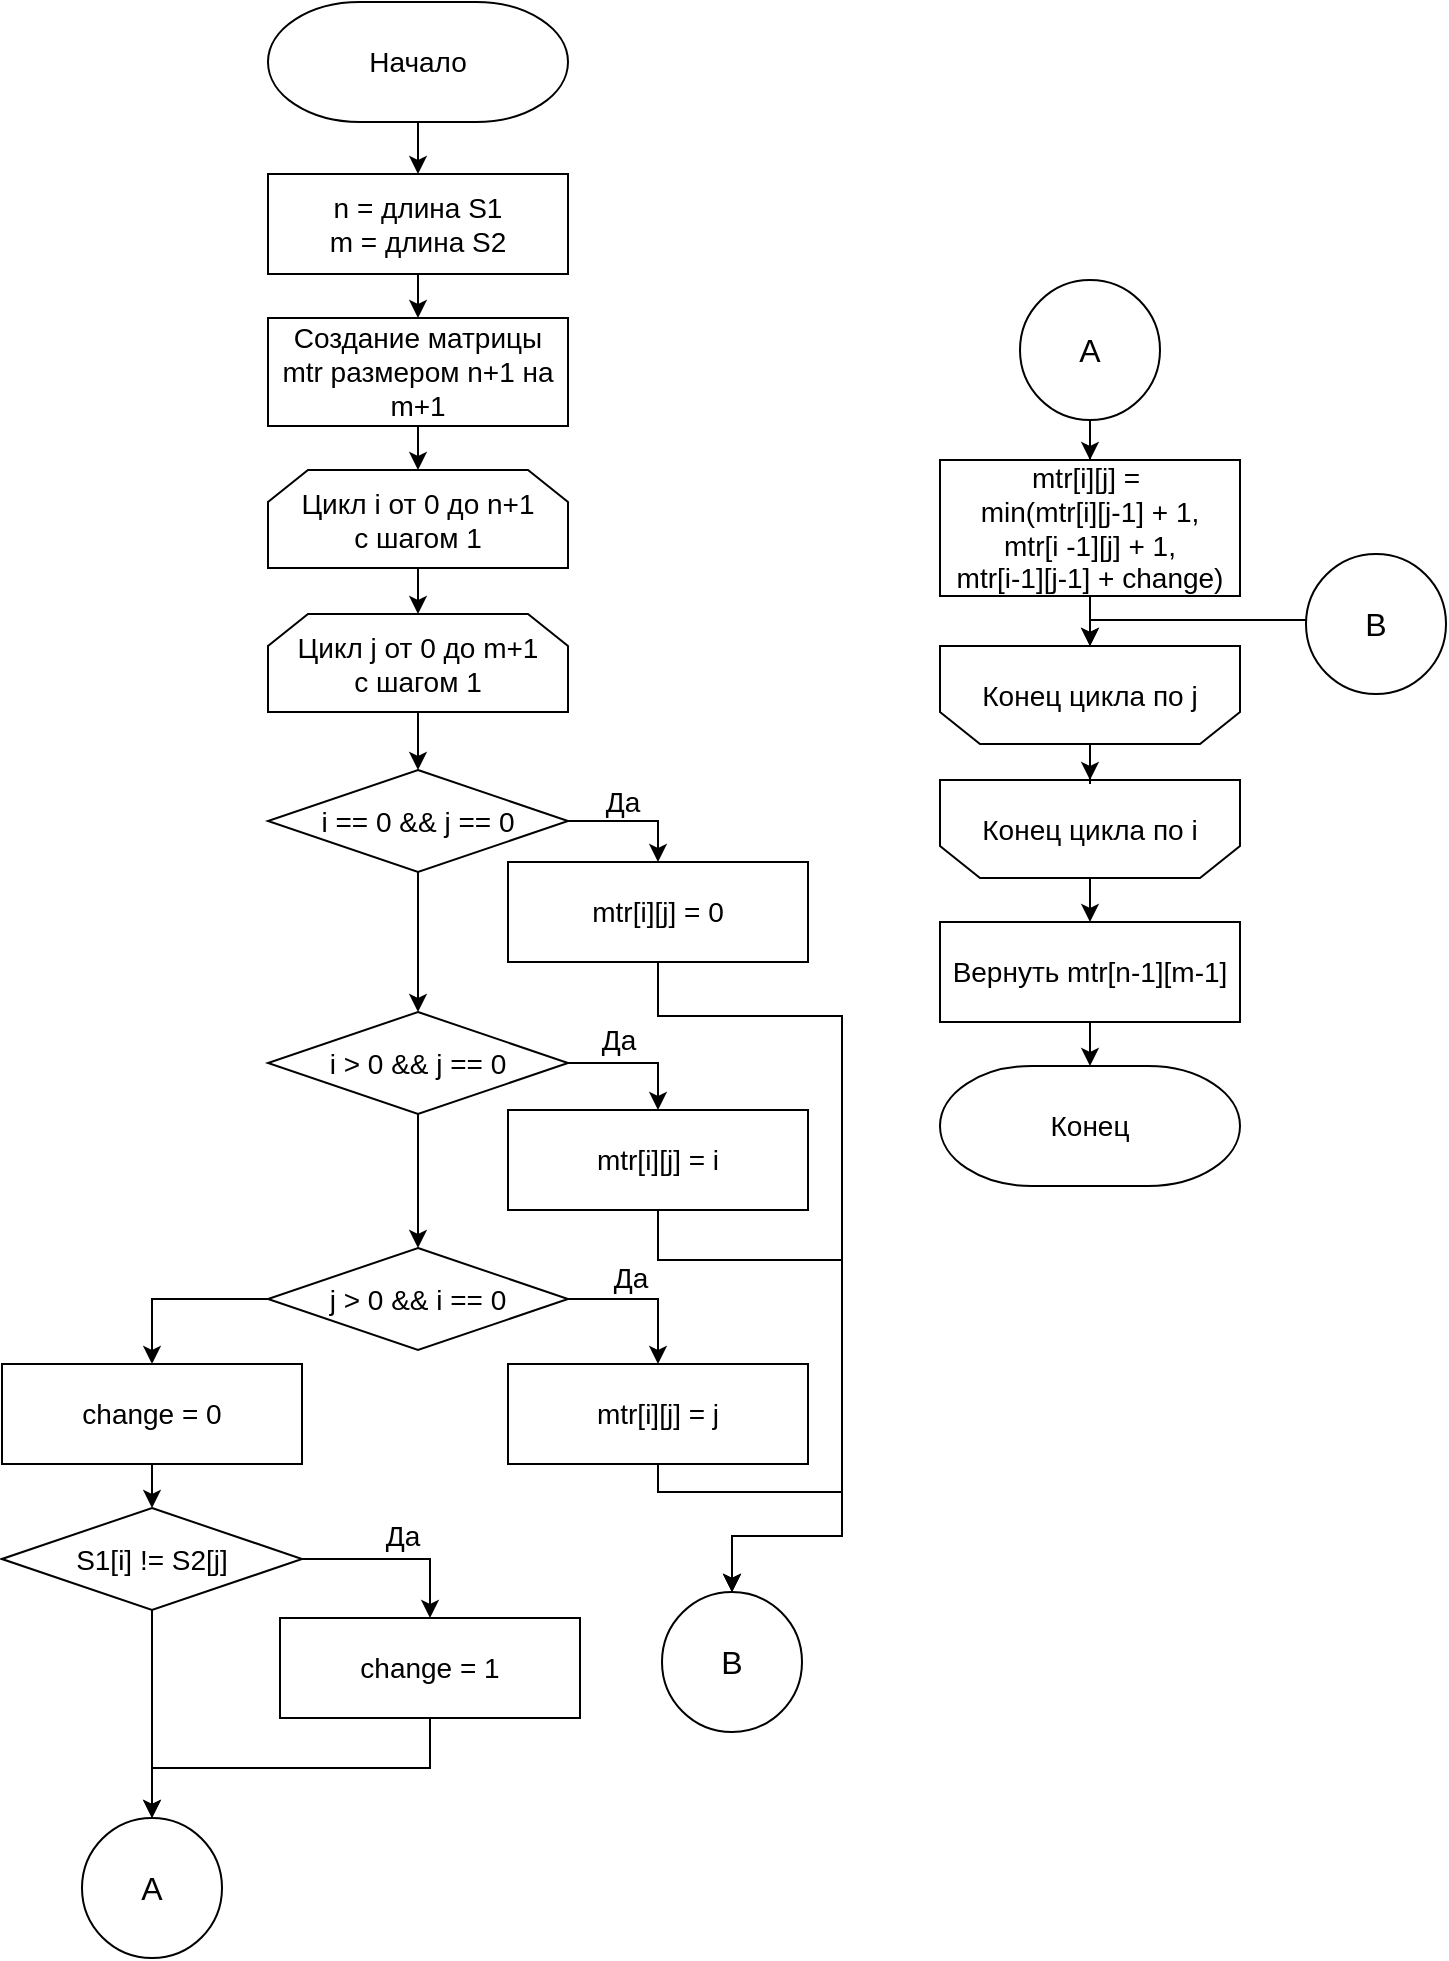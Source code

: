 <mxfile version="20.3.0" type="device" pages="5"><diagram id="Tdkf1bd7mpuJth67Tkuw" name="Л. нерекурсивная"><mxGraphModel dx="1185" dy="714" grid="0" gridSize="10" guides="1" tooltips="1" connect="1" arrows="1" fold="1" page="1" pageScale="1" pageWidth="827" pageHeight="1169" math="0" shadow="0"><root><mxCell id="0"/><mxCell id="1" parent="0"/><mxCell id="HUX2DjLT5Hw4jU4rgjNl-1" style="edgeStyle=orthogonalEdgeStyle;rounded=0;orthogonalLoop=1;jettySize=auto;html=1;" parent="1" source="HUX2DjLT5Hw4jU4rgjNl-2" target="HUX2DjLT5Hw4jU4rgjNl-4" edge="1"><mxGeometry relative="1" as="geometry"/></mxCell><mxCell id="HUX2DjLT5Hw4jU4rgjNl-2" value="&lt;font style=&quot;font-size: 14px;&quot;&gt;Начало&lt;/font&gt;" style="strokeWidth=1;html=1;shape=mxgraph.flowchart.terminator;whiteSpace=wrap;" parent="1" vertex="1"><mxGeometry x="219" y="57" width="150" height="60" as="geometry"/></mxCell><mxCell id="HUX2DjLT5Hw4jU4rgjNl-3" style="edgeStyle=orthogonalEdgeStyle;rounded=0;orthogonalLoop=1;jettySize=auto;html=1;exitX=0.5;exitY=1;exitDx=0;exitDy=0;" parent="1" source="HUX2DjLT5Hw4jU4rgjNl-4" target="HUX2DjLT5Hw4jU4rgjNl-6" edge="1"><mxGeometry relative="1" as="geometry"><mxPoint x="294" y="227" as="targetPoint"/></mxGeometry></mxCell><mxCell id="HUX2DjLT5Hw4jU4rgjNl-4" value="&lt;font style=&quot;font-size: 14px;&quot;&gt;n = длина S1&lt;br&gt;m = длина S2&lt;/font&gt;" style="rounded=0;whiteSpace=wrap;html=1;absoluteArcSize=1;arcSize=14;strokeWidth=1;" parent="1" vertex="1"><mxGeometry x="219" y="143" width="150" height="50" as="geometry"/></mxCell><mxCell id="HUX2DjLT5Hw4jU4rgjNl-5" style="edgeStyle=orthogonalEdgeStyle;rounded=0;orthogonalLoop=1;jettySize=auto;html=1;exitX=0.5;exitY=1;exitDx=0;exitDy=0;fontSize=11;endArrow=classic;endFill=1;" parent="1" source="HUX2DjLT5Hw4jU4rgjNl-6" target="Yqoz8XwrvJZ-56r4ix9s-1" edge="1"><mxGeometry relative="1" as="geometry"><mxPoint x="294" y="292" as="targetPoint"/></mxGeometry></mxCell><mxCell id="HUX2DjLT5Hw4jU4rgjNl-6" value="&lt;font style=&quot;font-size: 14px;&quot;&gt;Cоздание матрицы mtr размером n+1 на m+1&lt;/font&gt;" style="rounded=0;whiteSpace=wrap;html=1;absoluteArcSize=1;arcSize=14;strokeWidth=1;" parent="1" vertex="1"><mxGeometry x="219" y="215" width="150" height="54" as="geometry"/></mxCell><mxCell id="HUX2DjLT5Hw4jU4rgjNl-7" style="edgeStyle=orthogonalEdgeStyle;rounded=0;orthogonalLoop=1;jettySize=auto;html=1;exitX=1;exitY=0.5;exitDx=0;exitDy=0;exitPerimeter=0;fontSize=11;endArrow=classic;endFill=1;" parent="1" source="HUX2DjLT5Hw4jU4rgjNl-10" target="HUX2DjLT5Hw4jU4rgjNl-16" edge="1"><mxGeometry relative="1" as="geometry"/></mxCell><mxCell id="HUX2DjLT5Hw4jU4rgjNl-8" value="Да" style="edgeLabel;html=1;align=center;verticalAlign=middle;resizable=0;points=[];fontSize=14;" parent="HUX2DjLT5Hw4jU4rgjNl-7" vertex="1" connectable="0"><mxGeometry x="-0.169" y="2" relative="1" as="geometry"><mxPoint y="-8" as="offset"/></mxGeometry></mxCell><mxCell id="HUX2DjLT5Hw4jU4rgjNl-9" style="edgeStyle=orthogonalEdgeStyle;rounded=0;orthogonalLoop=1;jettySize=auto;html=1;exitX=0.5;exitY=1;exitDx=0;exitDy=0;exitPerimeter=0;fontSize=12;endArrow=classic;endFill=1;" parent="1" source="HUX2DjLT5Hw4jU4rgjNl-10" target="HUX2DjLT5Hw4jU4rgjNl-20" edge="1"><mxGeometry relative="1" as="geometry"/></mxCell><mxCell id="HUX2DjLT5Hw4jU4rgjNl-10" value="&lt;font style=&quot;font-size: 14px;&quot;&gt;i == 0 &amp;amp;&amp;amp; j == 0&lt;/font&gt;" style="strokeWidth=1;html=1;shape=mxgraph.flowchart.decision;whiteSpace=wrap;rounded=0;fontSize=11;" parent="1" vertex="1"><mxGeometry x="219" y="441" width="150" height="51" as="geometry"/></mxCell><mxCell id="HUX2DjLT5Hw4jU4rgjNl-15" style="edgeStyle=orthogonalEdgeStyle;rounded=0;orthogonalLoop=1;jettySize=auto;html=1;exitX=0.5;exitY=1;exitDx=0;exitDy=0;fontSize=16;endArrow=classic;endFill=1;entryX=0.5;entryY=0;entryDx=0;entryDy=0;entryPerimeter=0;" parent="1" source="HUX2DjLT5Hw4jU4rgjNl-16" target="HUX2DjLT5Hw4jU4rgjNl-52" edge="1"><mxGeometry relative="1" as="geometry"><mxPoint x="451" y="855" as="targetPoint"/><Array as="points"><mxPoint x="414" y="564"/><mxPoint x="506" y="564"/><mxPoint x="506" y="824"/><mxPoint x="451" y="824"/></Array></mxGeometry></mxCell><mxCell id="HUX2DjLT5Hw4jU4rgjNl-16" value="&lt;font style=&quot;font-size: 14px;&quot;&gt;mtr[i][j] = 0&lt;/font&gt;" style="rounded=0;whiteSpace=wrap;html=1;absoluteArcSize=1;arcSize=14;strokeWidth=1;" parent="1" vertex="1"><mxGeometry x="339" y="487" width="150" height="50" as="geometry"/></mxCell><mxCell id="HUX2DjLT5Hw4jU4rgjNl-17" style="edgeStyle=orthogonalEdgeStyle;rounded=0;orthogonalLoop=1;jettySize=auto;html=1;exitX=1;exitY=0.5;exitDx=0;exitDy=0;exitPerimeter=0;fontSize=11;endArrow=classic;endFill=1;" parent="1" source="HUX2DjLT5Hw4jU4rgjNl-20" target="HUX2DjLT5Hw4jU4rgjNl-22" edge="1"><mxGeometry relative="1" as="geometry"/></mxCell><mxCell id="HUX2DjLT5Hw4jU4rgjNl-18" value="&lt;font style=&quot;font-size: 14px;&quot;&gt;Да&lt;/font&gt;" style="edgeLabel;html=1;align=center;verticalAlign=middle;resizable=0;points=[];fontSize=14;" parent="HUX2DjLT5Hw4jU4rgjNl-17" vertex="1" connectable="0"><mxGeometry x="-0.264" y="2" relative="1" as="geometry"><mxPoint y="-10" as="offset"/></mxGeometry></mxCell><mxCell id="HUX2DjLT5Hw4jU4rgjNl-19" style="edgeStyle=orthogonalEdgeStyle;rounded=0;orthogonalLoop=1;jettySize=auto;html=1;exitX=0.5;exitY=1;exitDx=0;exitDy=0;exitPerimeter=0;fontSize=12;endArrow=classic;endFill=1;entryX=0.5;entryY=0;entryDx=0;entryDy=0;entryPerimeter=0;" parent="1" source="HUX2DjLT5Hw4jU4rgjNl-20" target="HUX2DjLT5Hw4jU4rgjNl-26" edge="1"><mxGeometry relative="1" as="geometry"><Array as="points"><mxPoint x="294" y="665"/><mxPoint x="294" y="665"/></Array></mxGeometry></mxCell><mxCell id="HUX2DjLT5Hw4jU4rgjNl-20" value="&lt;font style=&quot;font-size: 14px;&quot;&gt;i &amp;gt; 0 &amp;amp;&amp;amp; j == 0&lt;/font&gt;" style="strokeWidth=1;html=1;shape=mxgraph.flowchart.decision;whiteSpace=wrap;rounded=0;fontSize=11;" parent="1" vertex="1"><mxGeometry x="219" y="562" width="150" height="51" as="geometry"/></mxCell><mxCell id="HUX2DjLT5Hw4jU4rgjNl-21" style="edgeStyle=orthogonalEdgeStyle;rounded=0;orthogonalLoop=1;jettySize=auto;html=1;exitX=0.5;exitY=1;exitDx=0;exitDy=0;fontSize=16;endArrow=classic;endFill=1;" parent="1" source="HUX2DjLT5Hw4jU4rgjNl-22" target="HUX2DjLT5Hw4jU4rgjNl-52" edge="1"><mxGeometry relative="1" as="geometry"><Array as="points"><mxPoint x="414" y="686"/><mxPoint x="506" y="686"/><mxPoint x="506" y="824"/><mxPoint x="451" y="824"/></Array></mxGeometry></mxCell><mxCell id="HUX2DjLT5Hw4jU4rgjNl-22" value="&lt;font style=&quot;font-size: 14px;&quot;&gt;mtr[i][j] = i&lt;/font&gt;" style="rounded=0;whiteSpace=wrap;html=1;absoluteArcSize=1;arcSize=14;strokeWidth=1;" parent="1" vertex="1"><mxGeometry x="339" y="611" width="150" height="50" as="geometry"/></mxCell><mxCell id="HUX2DjLT5Hw4jU4rgjNl-23" style="edgeStyle=orthogonalEdgeStyle;rounded=0;orthogonalLoop=1;jettySize=auto;html=1;exitX=1;exitY=0.5;exitDx=0;exitDy=0;exitPerimeter=0;fontSize=11;endArrow=classic;endFill=1;" parent="1" source="HUX2DjLT5Hw4jU4rgjNl-26" target="HUX2DjLT5Hw4jU4rgjNl-28" edge="1"><mxGeometry relative="1" as="geometry"/></mxCell><mxCell id="HUX2DjLT5Hw4jU4rgjNl-24" value="Да" style="edgeLabel;html=1;align=center;verticalAlign=middle;resizable=0;points=[];fontSize=14;" parent="HUX2DjLT5Hw4jU4rgjNl-23" vertex="1" connectable="0"><mxGeometry x="-0.199" y="2" relative="1" as="geometry"><mxPoint y="-9" as="offset"/></mxGeometry></mxCell><mxCell id="HUX2DjLT5Hw4jU4rgjNl-25" style="edgeStyle=orthogonalEdgeStyle;rounded=0;orthogonalLoop=1;jettySize=auto;html=1;exitX=0;exitY=0.5;exitDx=0;exitDy=0;exitPerimeter=0;fontSize=12;endArrow=classic;endFill=1;" parent="1" source="HUX2DjLT5Hw4jU4rgjNl-26" target="HUX2DjLT5Hw4jU4rgjNl-30" edge="1"><mxGeometry relative="1" as="geometry"/></mxCell><mxCell id="HUX2DjLT5Hw4jU4rgjNl-26" value="&lt;font style=&quot;font-size: 14px;&quot;&gt;j &amp;gt; 0 &amp;amp;&amp;amp; i == 0&lt;/font&gt;" style="strokeWidth=1;html=1;shape=mxgraph.flowchart.decision;whiteSpace=wrap;rounded=0;fontSize=11;" parent="1" vertex="1"><mxGeometry x="219" y="680" width="150" height="51" as="geometry"/></mxCell><mxCell id="HUX2DjLT5Hw4jU4rgjNl-27" style="edgeStyle=orthogonalEdgeStyle;rounded=0;orthogonalLoop=1;jettySize=auto;html=1;exitX=0.5;exitY=1;exitDx=0;exitDy=0;entryX=0.5;entryY=0;entryDx=0;entryDy=0;entryPerimeter=0;fontSize=16;endArrow=classic;endFill=1;" parent="1" source="HUX2DjLT5Hw4jU4rgjNl-28" target="HUX2DjLT5Hw4jU4rgjNl-52" edge="1"><mxGeometry relative="1" as="geometry"><Array as="points"><mxPoint x="414" y="802"/><mxPoint x="506" y="802"/><mxPoint x="506" y="824"/><mxPoint x="451" y="824"/></Array></mxGeometry></mxCell><mxCell id="HUX2DjLT5Hw4jU4rgjNl-28" value="&lt;font style=&quot;font-size: 14px;&quot;&gt;mtr[i][j] = j&lt;/font&gt;" style="rounded=0;whiteSpace=wrap;html=1;absoluteArcSize=1;arcSize=14;strokeWidth=1;" parent="1" vertex="1"><mxGeometry x="339" y="738" width="150" height="50" as="geometry"/></mxCell><mxCell id="HUX2DjLT5Hw4jU4rgjNl-29" style="edgeStyle=orthogonalEdgeStyle;rounded=0;orthogonalLoop=1;jettySize=auto;html=1;exitX=0.5;exitY=1;exitDx=0;exitDy=0;entryX=0.5;entryY=0;entryDx=0;entryDy=0;entryPerimeter=0;fontSize=12;endArrow=classic;endFill=1;" parent="1" source="HUX2DjLT5Hw4jU4rgjNl-30" target="HUX2DjLT5Hw4jU4rgjNl-33" edge="1"><mxGeometry relative="1" as="geometry"/></mxCell><mxCell id="HUX2DjLT5Hw4jU4rgjNl-30" value="&lt;font style=&quot;font-size: 14px;&quot;&gt;change = 0&lt;/font&gt;" style="rounded=0;whiteSpace=wrap;html=1;absoluteArcSize=1;arcSize=14;strokeWidth=1;" parent="1" vertex="1"><mxGeometry x="86" y="738" width="150" height="50" as="geometry"/></mxCell><mxCell id="HUX2DjLT5Hw4jU4rgjNl-31" style="edgeStyle=orthogonalEdgeStyle;rounded=0;orthogonalLoop=1;jettySize=auto;html=1;exitX=1;exitY=0.5;exitDx=0;exitDy=0;exitPerimeter=0;fontSize=12;endArrow=classic;endFill=1;" parent="1" source="HUX2DjLT5Hw4jU4rgjNl-33" target="HUX2DjLT5Hw4jU4rgjNl-35" edge="1"><mxGeometry relative="1" as="geometry"/></mxCell><mxCell id="HUX2DjLT5Hw4jU4rgjNl-32" style="edgeStyle=orthogonalEdgeStyle;rounded=0;orthogonalLoop=1;jettySize=auto;html=1;exitX=0.5;exitY=1;exitDx=0;exitDy=0;exitPerimeter=0;fontSize=12;endArrow=classic;endFill=1;entryX=0.5;entryY=0;entryDx=0;entryDy=0;entryPerimeter=0;" parent="1" source="HUX2DjLT5Hw4jU4rgjNl-33" target="HUX2DjLT5Hw4jU4rgjNl-36" edge="1"><mxGeometry relative="1" as="geometry"><mxPoint x="161" y="963" as="targetPoint"/></mxGeometry></mxCell><mxCell id="HUX2DjLT5Hw4jU4rgjNl-33" value="&lt;font style=&quot;font-size: 14px;&quot;&gt;S1[i] != S2[j]&lt;/font&gt;" style="strokeWidth=1;html=1;shape=mxgraph.flowchart.decision;whiteSpace=wrap;rounded=0;fontSize=11;" parent="1" vertex="1"><mxGeometry x="86" y="810" width="150" height="51" as="geometry"/></mxCell><mxCell id="HUX2DjLT5Hw4jU4rgjNl-34" style="edgeStyle=orthogonalEdgeStyle;rounded=0;orthogonalLoop=1;jettySize=auto;html=1;exitX=0.5;exitY=1;exitDx=0;exitDy=0;fontSize=12;endArrow=classic;endFill=1;entryX=0.5;entryY=0;entryDx=0;entryDy=0;entryPerimeter=0;" parent="1" source="HUX2DjLT5Hw4jU4rgjNl-35" target="HUX2DjLT5Hw4jU4rgjNl-36" edge="1"><mxGeometry relative="1" as="geometry"><mxPoint x="161.03" y="963" as="targetPoint"/></mxGeometry></mxCell><mxCell id="HUX2DjLT5Hw4jU4rgjNl-35" value="&lt;font style=&quot;font-size: 14px;&quot;&gt;change = 1&lt;/font&gt;" style="rounded=0;whiteSpace=wrap;html=1;absoluteArcSize=1;arcSize=14;strokeWidth=1;" parent="1" vertex="1"><mxGeometry x="225" y="865" width="150" height="50" as="geometry"/></mxCell><mxCell id="HUX2DjLT5Hw4jU4rgjNl-36" value="&lt;font style=&quot;font-size: 16px;&quot;&gt;A&lt;/font&gt;" style="strokeWidth=1;html=1;shape=mxgraph.flowchart.start_2;whiteSpace=wrap;rounded=0;strokeColor=default;fontSize=12;" parent="1" vertex="1"><mxGeometry x="126" y="965" width="70" height="70" as="geometry"/></mxCell><mxCell id="HUX2DjLT5Hw4jU4rgjNl-37" style="edgeStyle=orthogonalEdgeStyle;rounded=0;orthogonalLoop=1;jettySize=auto;html=1;exitX=0.5;exitY=1;exitDx=0;exitDy=0;exitPerimeter=0;fontSize=16;endArrow=classic;endFill=1;" parent="1" source="HUX2DjLT5Hw4jU4rgjNl-38" target="HUX2DjLT5Hw4jU4rgjNl-45" edge="1"><mxGeometry relative="1" as="geometry"><mxPoint x="630" y="187" as="targetPoint"/></mxGeometry></mxCell><mxCell id="HUX2DjLT5Hw4jU4rgjNl-38" value="&lt;font style=&quot;font-size: 16px;&quot;&gt;A&lt;/font&gt;" style="strokeWidth=1;html=1;shape=mxgraph.flowchart.start_2;whiteSpace=wrap;rounded=0;strokeColor=default;fontSize=12;" parent="1" vertex="1"><mxGeometry x="595" y="196" width="70" height="70" as="geometry"/></mxCell><mxCell id="Yqoz8XwrvJZ-56r4ix9s-16" value="" style="edgeStyle=orthogonalEdgeStyle;rounded=0;orthogonalLoop=1;jettySize=auto;html=1;" parent="1" source="HUX2DjLT5Hw4jU4rgjNl-45" target="Yqoz8XwrvJZ-56r4ix9s-14" edge="1"><mxGeometry relative="1" as="geometry"/></mxCell><mxCell id="HUX2DjLT5Hw4jU4rgjNl-45" value="&lt;font style=&quot;font-size: 14px;&quot;&gt;mtr[i][j] =&amp;nbsp;&lt;br style=&quot;&quot;&gt;min(mtr[i][j-1] + 1,&lt;br&gt;mtr[i -1][j] + 1,&lt;br style=&quot;&quot;&gt;mtr[i-1][j-1] + change)&lt;/font&gt;" style="rounded=0;whiteSpace=wrap;html=1;absoluteArcSize=1;arcSize=14;strokeWidth=1;" parent="1" vertex="1"><mxGeometry x="555" y="286" width="150" height="68" as="geometry"/></mxCell><mxCell id="Yqoz8XwrvJZ-56r4ix9s-15" value="" style="edgeStyle=orthogonalEdgeStyle;rounded=0;orthogonalLoop=1;jettySize=auto;html=1;entryX=0.5;entryY=0;entryDx=0;entryDy=0;" parent="1" source="HUX2DjLT5Hw4jU4rgjNl-51" target="Yqoz8XwrvJZ-56r4ix9s-14" edge="1"><mxGeometry relative="1" as="geometry"><Array as="points"><mxPoint x="630" y="366"/></Array></mxGeometry></mxCell><mxCell id="HUX2DjLT5Hw4jU4rgjNl-51" value="&lt;font style=&quot;font-size: 16px;&quot;&gt;B&lt;/font&gt;" style="strokeWidth=1;html=1;shape=mxgraph.flowchart.start_2;whiteSpace=wrap;rounded=0;strokeColor=default;fontSize=12;" parent="1" vertex="1"><mxGeometry x="738" y="333" width="70" height="70" as="geometry"/></mxCell><mxCell id="HUX2DjLT5Hw4jU4rgjNl-52" value="&lt;font style=&quot;font-size: 16px;&quot;&gt;B&lt;/font&gt;" style="strokeWidth=1;html=1;shape=mxgraph.flowchart.start_2;whiteSpace=wrap;rounded=0;strokeColor=default;fontSize=12;" parent="1" vertex="1"><mxGeometry x="416" y="852" width="70" height="70" as="geometry"/></mxCell><mxCell id="HUX2DjLT5Hw4jU4rgjNl-53" style="edgeStyle=orthogonalEdgeStyle;rounded=0;orthogonalLoop=1;jettySize=auto;html=1;exitX=0.5;exitY=1;exitDx=0;exitDy=0;entryX=0.5;entryY=0;entryDx=0;entryDy=0;entryPerimeter=0;fontSize=16;endArrow=classic;endFill=1;" parent="1" source="HUX2DjLT5Hw4jU4rgjNl-54" target="HUX2DjLT5Hw4jU4rgjNl-55" edge="1"><mxGeometry relative="1" as="geometry"/></mxCell><mxCell id="HUX2DjLT5Hw4jU4rgjNl-54" value="&lt;font style=&quot;font-size: 14px;&quot;&gt;Вернуть mtr[n-1][m-1]&lt;/font&gt;" style="rounded=0;whiteSpace=wrap;html=1;absoluteArcSize=1;arcSize=14;strokeWidth=1;" parent="1" vertex="1"><mxGeometry x="555" y="517" width="150" height="50" as="geometry"/></mxCell><mxCell id="HUX2DjLT5Hw4jU4rgjNl-55" value="&lt;font style=&quot;font-size: 14px;&quot;&gt;Конец&lt;/font&gt;" style="strokeWidth=1;html=1;shape=mxgraph.flowchart.terminator;whiteSpace=wrap;" parent="1" vertex="1"><mxGeometry x="555" y="589" width="150" height="60" as="geometry"/></mxCell><mxCell id="Yqoz8XwrvJZ-56r4ix9s-7" value="" style="edgeStyle=orthogonalEdgeStyle;rounded=0;orthogonalLoop=1;jettySize=auto;html=1;" parent="1" source="Yqoz8XwrvJZ-56r4ix9s-1" target="Yqoz8XwrvJZ-56r4ix9s-4" edge="1"><mxGeometry relative="1" as="geometry"/></mxCell><mxCell id="Yqoz8XwrvJZ-56r4ix9s-1" value="&lt;font style=&quot;font-size: 14px;&quot;&gt;Цикл i от 0 до n+1&lt;br&gt;с шагом 1&lt;/font&gt;" style="shape=loopLimit;whiteSpace=wrap;html=1;" parent="1" vertex="1"><mxGeometry x="219" y="291" width="150" height="49" as="geometry"/></mxCell><mxCell id="Yqoz8XwrvJZ-56r4ix9s-9" value="" style="edgeStyle=orthogonalEdgeStyle;rounded=0;orthogonalLoop=1;jettySize=auto;html=1;" parent="1" source="Yqoz8XwrvJZ-56r4ix9s-4" target="HUX2DjLT5Hw4jU4rgjNl-10" edge="1"><mxGeometry relative="1" as="geometry"/></mxCell><mxCell id="Yqoz8XwrvJZ-56r4ix9s-4" value="&lt;font style=&quot;font-size: 14px;&quot;&gt;Цикл j от 0 до m+1&lt;br&gt;c шагом 1&lt;/font&gt;" style="shape=loopLimit;whiteSpace=wrap;html=1;" parent="1" vertex="1"><mxGeometry x="219" y="363" width="150" height="49" as="geometry"/></mxCell><mxCell id="Yqoz8XwrvJZ-56r4ix9s-13" style="edgeStyle=orthogonalEdgeStyle;rounded=0;orthogonalLoop=1;jettySize=auto;html=1;exitX=0.5;exitY=1;exitDx=0;exitDy=0;" parent="1" source="Yqoz8XwrvJZ-56r4ix9s-10" target="HUX2DjLT5Hw4jU4rgjNl-54" edge="1"><mxGeometry relative="1" as="geometry"/></mxCell><mxCell id="Yqoz8XwrvJZ-56r4ix9s-10" value="&lt;span style=&quot;font-size: 14px;&quot;&gt;Конец цикла по i&lt;/span&gt;" style="shape=loopLimit;whiteSpace=wrap;html=1;flipV=1;" parent="1" vertex="1"><mxGeometry x="555" y="446" width="150" height="49" as="geometry"/></mxCell><mxCell id="Yqoz8XwrvJZ-56r4ix9s-17" value="" style="edgeStyle=orthogonalEdgeStyle;rounded=0;orthogonalLoop=1;jettySize=auto;html=1;" parent="1" source="Yqoz8XwrvJZ-56r4ix9s-14" target="Yqoz8XwrvJZ-56r4ix9s-10" edge="1"><mxGeometry relative="1" as="geometry"/></mxCell><mxCell id="Yqoz8XwrvJZ-56r4ix9s-14" value="&lt;span style=&quot;font-size: 14px;&quot;&gt;Конец цикла по j&lt;/span&gt;" style="shape=loopLimit;whiteSpace=wrap;html=1;flipV=1;" parent="1" vertex="1"><mxGeometry x="555" y="379" width="150" height="49" as="geometry"/></mxCell><mxCell id="ft2PGnAdgd3zkEtLxZ93-1" value="Да" style="edgeLabel;html=1;align=center;verticalAlign=middle;resizable=0;points=[];fontSize=14;" parent="1" vertex="1" connectable="0"><mxGeometry x="408.003" y="699" as="geometry"><mxPoint x="-122" y="125" as="offset"/></mxGeometry></mxCell></root></mxGraphModel></diagram><diagram id="sE-Flp-3sWyZjnWkMyUp" name="Д.-Л. Рекурсия"><mxGraphModel dx="1673" dy="1008" grid="0" gridSize="10" guides="1" tooltips="1" connect="1" arrows="1" fold="1" page="1" pageScale="1" pageWidth="827" pageHeight="1169" math="0" shadow="0"><root><mxCell id="0"/><mxCell id="1" parent="0"/><mxCell id="E9Wp_t9pVMjx8lQze_6C-2" style="edgeStyle=orthogonalEdgeStyle;rounded=0;orthogonalLoop=1;jettySize=auto;html=1;fontSize=14;" parent="1" source="CNCzGl6Ws1zD7r5nHWF7-1" target="E9Wp_t9pVMjx8lQze_6C-1" edge="1"><mxGeometry relative="1" as="geometry"/></mxCell><mxCell id="CNCzGl6Ws1zD7r5nHWF7-1" value="Начало" style="strokeWidth=1;html=1;shape=mxgraph.flowchart.terminator;whiteSpace=wrap;fontSize=14;" parent="1" vertex="1"><mxGeometry x="310" y="60" width="150" height="60" as="geometry"/></mxCell><mxCell id="E9Wp_t9pVMjx8lQze_6C-4" style="edgeStyle=orthogonalEdgeStyle;rounded=0;orthogonalLoop=1;jettySize=auto;html=1;exitX=0.5;exitY=1;exitDx=0;exitDy=0;entryX=0.5;entryY=0;entryDx=0;entryDy=0;fontSize=14;" parent="1" source="E9Wp_t9pVMjx8lQze_6C-1" target="E9Wp_t9pVMjx8lQze_6C-3" edge="1"><mxGeometry relative="1" as="geometry"/></mxCell><mxCell id="E9Wp_t9pVMjx8lQze_6C-1" value="n = длина S1&lt;br style=&quot;font-size: 14px;&quot;&gt;m = длина S2" style="rounded=0;whiteSpace=wrap;html=1;absoluteArcSize=1;arcSize=14;strokeWidth=1;fontSize=14;" parent="1" vertex="1"><mxGeometry x="310" y="150" width="150" height="50" as="geometry"/></mxCell><mxCell id="E9Wp_t9pVMjx8lQze_6C-6" style="edgeStyle=orthogonalEdgeStyle;rounded=0;orthogonalLoop=1;jettySize=auto;html=1;exitX=1;exitY=0.5;exitDx=0;exitDy=0;fontSize=14;" parent="1" source="E9Wp_t9pVMjx8lQze_6C-3" target="E9Wp_t9pVMjx8lQze_6C-5" edge="1"><mxGeometry relative="1" as="geometry"/></mxCell><mxCell id="E9Wp_t9pVMjx8lQze_6C-7" value="Да" style="edgeLabel;html=1;align=center;verticalAlign=middle;resizable=0;points=[];fontSize=14;" parent="E9Wp_t9pVMjx8lQze_6C-6" vertex="1" connectable="0"><mxGeometry x="-0.066" y="-2" relative="1" as="geometry"><mxPoint x="-1" y="-17" as="offset"/></mxGeometry></mxCell><mxCell id="E9Wp_t9pVMjx8lQze_6C-10" style="edgeStyle=orthogonalEdgeStyle;rounded=0;orthogonalLoop=1;jettySize=auto;html=1;entryX=0.5;entryY=0;entryDx=0;entryDy=0;fontSize=14;" parent="1" source="E9Wp_t9pVMjx8lQze_6C-3" target="E9Wp_t9pVMjx8lQze_6C-12" edge="1"><mxGeometry relative="1" as="geometry"><mxPoint x="245" y="310" as="targetPoint"/><Array as="points"><mxPoint x="245" y="265"/></Array></mxGeometry></mxCell><mxCell id="E9Wp_t9pVMjx8lQze_6C-3" value="n ==0 или m == 0" style="rhombus;whiteSpace=wrap;html=1;strokeWidth=1;fontSize=14;" parent="1" vertex="1"><mxGeometry x="310" y="230" width="150" height="70" as="geometry"/></mxCell><mxCell id="E9Wp_t9pVMjx8lQze_6C-38" style="edgeStyle=orthogonalEdgeStyle;rounded=0;orthogonalLoop=1;jettySize=auto;html=1;exitX=0.5;exitY=1;exitDx=0;exitDy=0;entryX=0.5;entryY=0;entryDx=0;entryDy=0;entryPerimeter=0;fontSize=14;" parent="1" source="E9Wp_t9pVMjx8lQze_6C-5" target="E9Wp_t9pVMjx8lQze_6C-35" edge="1"><mxGeometry relative="1" as="geometry"><Array as="points"><mxPoint x="515" y="998"/><mxPoint x="245" y="998"/></Array></mxGeometry></mxCell><mxCell id="E9Wp_t9pVMjx8lQze_6C-5" value="Вернуть&amp;nbsp;&lt;br style=&quot;font-size: 14px;&quot;&gt;abs(n - m)" style="rounded=0;whiteSpace=wrap;html=1;absoluteArcSize=1;arcSize=14;strokeWidth=1;fontSize=14;" parent="1" vertex="1"><mxGeometry x="440" y="300" width="150" height="50" as="geometry"/></mxCell><mxCell id="E9Wp_t9pVMjx8lQze_6C-15" style="edgeStyle=orthogonalEdgeStyle;rounded=0;orthogonalLoop=1;jettySize=auto;html=1;exitX=1;exitY=0.5;exitDx=0;exitDy=0;fontSize=14;" parent="1" source="E9Wp_t9pVMjx8lQze_6C-11" target="E9Wp_t9pVMjx8lQze_6C-14" edge="1"><mxGeometry relative="1" as="geometry"/></mxCell><mxCell id="E9Wp_t9pVMjx8lQze_6C-16" value="&lt;font style=&quot;font-size: 14px;&quot;&gt;Да&lt;/font&gt;" style="edgeLabel;html=1;align=center;verticalAlign=middle;resizable=0;points=[];fontSize=14;" parent="E9Wp_t9pVMjx8lQze_6C-15" vertex="1" connectable="0"><mxGeometry x="-0.182" y="-2" relative="1" as="geometry"><mxPoint x="5" y="-17" as="offset"/></mxGeometry></mxCell><mxCell id="E9Wp_t9pVMjx8lQze_6C-19" style="edgeStyle=orthogonalEdgeStyle;rounded=0;orthogonalLoop=1;jettySize=auto;html=1;exitX=0.5;exitY=1;exitDx=0;exitDy=0;entryX=0.5;entryY=0;entryDx=0;entryDy=0;fontSize=14;" parent="1" source="E9Wp_t9pVMjx8lQze_6C-11" target="E9Wp_t9pVMjx8lQze_6C-24" edge="1"><mxGeometry relative="1" as="geometry"><mxPoint x="245" y="550" as="targetPoint"/></mxGeometry></mxCell><mxCell id="E9Wp_t9pVMjx8lQze_6C-11" value="S1[n-1] != S2[m-1]" style="rhombus;whiteSpace=wrap;html=1;strokeWidth=1;fontSize=14;" parent="1" vertex="1"><mxGeometry x="170" y="380" width="150" height="70" as="geometry"/></mxCell><mxCell id="E9Wp_t9pVMjx8lQze_6C-13" style="edgeStyle=orthogonalEdgeStyle;rounded=0;orthogonalLoop=1;jettySize=auto;html=1;exitX=0.5;exitY=1;exitDx=0;exitDy=0;fontSize=14;" parent="1" source="E9Wp_t9pVMjx8lQze_6C-12" target="E9Wp_t9pVMjx8lQze_6C-11" edge="1"><mxGeometry relative="1" as="geometry"/></mxCell><mxCell id="E9Wp_t9pVMjx8lQze_6C-12" value="change = 0" style="rounded=0;whiteSpace=wrap;html=1;absoluteArcSize=1;arcSize=14;strokeWidth=1;fontSize=14;" parent="1" vertex="1"><mxGeometry x="170" y="300" width="150" height="50" as="geometry"/></mxCell><mxCell id="E9Wp_t9pVMjx8lQze_6C-20" style="edgeStyle=orthogonalEdgeStyle;rounded=0;orthogonalLoop=1;jettySize=auto;html=1;exitX=0.5;exitY=1;exitDx=0;exitDy=0;entryX=0.5;entryY=0;entryDx=0;entryDy=0;fontSize=14;" parent="1" source="E9Wp_t9pVMjx8lQze_6C-14" target="E9Wp_t9pVMjx8lQze_6C-24" edge="1"><mxGeometry relative="1" as="geometry"><mxPoint x="245" y="550" as="targetPoint"/><Array as="points"><mxPoint x="355" y="517"/><mxPoint x="245" y="517"/></Array></mxGeometry></mxCell><mxCell id="E9Wp_t9pVMjx8lQze_6C-14" value="change = 1" style="rounded=0;whiteSpace=wrap;html=1;absoluteArcSize=1;arcSize=14;strokeWidth=1;fontSize=14;" parent="1" vertex="1"><mxGeometry x="280" y="450" width="150" height="50" as="geometry"/></mxCell><mxCell id="E9Wp_t9pVMjx8lQze_6C-39" style="edgeStyle=orthogonalEdgeStyle;rounded=0;orthogonalLoop=1;jettySize=auto;html=1;exitX=0;exitY=0.5;exitDx=0;exitDy=0;fontSize=14;" parent="1" source="E9Wp_t9pVMjx8lQze_6C-21" target="E9Wp_t9pVMjx8lQze_6C-32" edge="1"><mxGeometry relative="1" as="geometry"/></mxCell><mxCell id="E9Wp_t9pVMjx8lQze_6C-40" style="edgeStyle=orthogonalEdgeStyle;rounded=0;orthogonalLoop=1;jettySize=auto;html=1;exitX=1;exitY=0.5;exitDx=0;exitDy=0;fontSize=14;" parent="1" source="E9Wp_t9pVMjx8lQze_6C-21" target="E9Wp_t9pVMjx8lQze_6C-33" edge="1"><mxGeometry relative="1" as="geometry"><Array as="points"><mxPoint x="385" y="799"/></Array></mxGeometry></mxCell><mxCell id="E9Wp_t9pVMjx8lQze_6C-41" value="&lt;font style=&quot;font-size: 14px;&quot;&gt;Да&lt;/font&gt;" style="edgeLabel;html=1;align=center;verticalAlign=middle;resizable=0;points=[];fontSize=14;" parent="E9Wp_t9pVMjx8lQze_6C-40" vertex="1" connectable="0"><mxGeometry x="-0.407" y="1" relative="1" as="geometry"><mxPoint x="10" y="-13" as="offset"/></mxGeometry></mxCell><mxCell id="E9Wp_t9pVMjx8lQze_6C-21" value="&lt;font style=&quot;font-size: 14px; line-height: 1.2;&quot;&gt;n&amp;gt;1&amp;amp;&amp;amp;m&amp;gt;1&lt;br style=&quot;&quot;&gt;S1[n-1]==S2[m-2] &amp;amp;&amp;amp;&lt;br style=&quot;&quot;&gt;S1[n-2]==S2[m-1]&lt;/font&gt;" style="rhombus;whiteSpace=wrap;html=1;strokeWidth=1;fontSize=14;" parent="1" vertex="1"><mxGeometry x="170" y="750" width="150" height="100" as="geometry"/></mxCell><mxCell id="E9Wp_t9pVMjx8lQze_6C-26" style="edgeStyle=orthogonalEdgeStyle;rounded=0;orthogonalLoop=1;jettySize=auto;html=1;exitX=0.5;exitY=1;exitDx=0;exitDy=0;entryX=0.5;entryY=0;entryDx=0;entryDy=0;fontSize=14;" parent="1" source="E9Wp_t9pVMjx8lQze_6C-24" target="E9Wp_t9pVMjx8lQze_6C-25" edge="1"><mxGeometry relative="1" as="geometry"/></mxCell><mxCell id="E9Wp_t9pVMjx8lQze_6C-24" value="&lt;font style=&quot;font-size: 14px;&quot;&gt;insert = &lt;br style=&quot;font-size: 14px;&quot;&gt;ДЛ(S1[1..n], &lt;br&gt;S2[1..m - 1]) + 1&lt;/font&gt;" style="rounded=0;whiteSpace=wrap;html=1;absoluteArcSize=1;arcSize=14;strokeWidth=1;fontSize=14;" parent="1" vertex="1"><mxGeometry x="170" y="537" width="150" height="53" as="geometry"/></mxCell><mxCell id="E9Wp_t9pVMjx8lQze_6C-28" style="edgeStyle=orthogonalEdgeStyle;rounded=0;orthogonalLoop=1;jettySize=auto;html=1;entryX=0.5;entryY=0;entryDx=0;entryDy=0;fontSize=14;" parent="1" source="E9Wp_t9pVMjx8lQze_6C-25" target="E9Wp_t9pVMjx8lQze_6C-27" edge="1"><mxGeometry relative="1" as="geometry"/></mxCell><mxCell id="E9Wp_t9pVMjx8lQze_6C-25" value="&lt;font style=&quot;font-size: 14px;&quot;&gt;delete = &lt;br style=&quot;font-size: 14px;&quot;&gt;ДЛ(S1[1..n - 1], S2[1..m]) + 1&lt;/font&gt;" style="rounded=0;whiteSpace=wrap;html=1;absoluteArcSize=1;arcSize=14;strokeWidth=1;fontSize=14;" parent="1" vertex="1"><mxGeometry x="170" y="606" width="150" height="54" as="geometry"/></mxCell><mxCell id="E9Wp_t9pVMjx8lQze_6C-29" style="edgeStyle=orthogonalEdgeStyle;rounded=0;orthogonalLoop=1;jettySize=auto;html=1;exitX=0.5;exitY=1;exitDx=0;exitDy=0;entryX=0.5;entryY=0;entryDx=0;entryDy=0;fontSize=14;" parent="1" source="E9Wp_t9pVMjx8lQze_6C-27" target="E9Wp_t9pVMjx8lQze_6C-21" edge="1"><mxGeometry relative="1" as="geometry"/></mxCell><mxCell id="E9Wp_t9pVMjx8lQze_6C-27" value="&lt;font style=&quot;font-size: 14px;&quot;&gt;replace = &lt;br style=&quot;font-size: 14px;&quot;&gt;ДЛ(S1[1..n - 1], &lt;br&gt;S2[1..m - 1]) + change&lt;/font&gt;" style="rounded=0;whiteSpace=wrap;html=1;absoluteArcSize=1;arcSize=14;strokeWidth=1;fontSize=14;" parent="1" vertex="1"><mxGeometry x="170" y="674" width="150" height="56" as="geometry"/></mxCell><mxCell id="E9Wp_t9pVMjx8lQze_6C-37" style="edgeStyle=orthogonalEdgeStyle;rounded=0;orthogonalLoop=1;jettySize=auto;html=1;exitX=0.5;exitY=1;exitDx=0;exitDy=0;fontSize=14;" parent="1" source="E9Wp_t9pVMjx8lQze_6C-32" target="E9Wp_t9pVMjx8lQze_6C-35" edge="1"><mxGeometry relative="1" as="geometry"/></mxCell><mxCell id="E9Wp_t9pVMjx8lQze_6C-32" value="&lt;span style=&quot;font-size: 14px;&quot;&gt;Вернуть&amp;nbsp;&lt;br style=&quot;font-size: 14px;&quot;&gt;&lt;/span&gt;min(insert, delete, replace)" style="rounded=0;whiteSpace=wrap;html=1;absoluteArcSize=1;arcSize=14;strokeWidth=1;fontSize=14;" parent="1" vertex="1"><mxGeometry x="46" y="909" width="150" height="50" as="geometry"/></mxCell><mxCell id="E9Wp_t9pVMjx8lQze_6C-36" style="edgeStyle=orthogonalEdgeStyle;rounded=0;orthogonalLoop=1;jettySize=auto;html=1;exitX=0.5;exitY=1;exitDx=0;exitDy=0;fontSize=14;" parent="1" source="E9Wp_t9pVMjx8lQze_6C-33" target="E9Wp_t9pVMjx8lQze_6C-35" edge="1"><mxGeometry relative="1" as="geometry"/></mxCell><mxCell id="E9Wp_t9pVMjx8lQze_6C-33" value="&lt;font style=&quot;font-size: 14px;&quot;&gt;Вернуть&amp;nbsp;&lt;br style=&quot;font-size: 14px;&quot;&gt;min(insert, &lt;br&gt;delete, replace,&lt;br style=&quot;font-size: 14px;&quot;&gt;ДЛ(S1[n - 2], &lt;br&gt;S2[m - 2]) + 1)&lt;/font&gt;" style="rounded=0;whiteSpace=wrap;html=1;absoluteArcSize=1;arcSize=14;strokeWidth=1;fontSize=14;" parent="1" vertex="1"><mxGeometry x="312" y="874" width="150" height="85" as="geometry"/></mxCell><mxCell id="E9Wp_t9pVMjx8lQze_6C-35" value="Конец" style="strokeWidth=1;html=1;shape=mxgraph.flowchart.terminator;whiteSpace=wrap;fontSize=14;" parent="1" vertex="1"><mxGeometry x="170" y="1036" width="150" height="60" as="geometry"/></mxCell><mxCell id="E9Wp_t9pVMjx8lQze_6C-43" style="edgeStyle=orthogonalEdgeStyle;rounded=0;orthogonalLoop=1;jettySize=auto;html=1;fontSize=14;dashed=1;endArrow=none;endFill=0;" parent="1" source="E9Wp_t9pVMjx8lQze_6C-42" target="CNCzGl6Ws1zD7r5nHWF7-1" edge="1"><mxGeometry relative="1" as="geometry"/></mxCell><mxCell id="E9Wp_t9pVMjx8lQze_6C-42" value="" style="strokeWidth=1;html=1;shape=mxgraph.flowchart.annotation_2;align=left;labelPosition=right;pointerEvents=1;rounded=0;fontSize=14;strokeColor=default;fillColor=default;" parent="1" vertex="1"><mxGeometry x="506" y="40.89" width="13" height="98.21" as="geometry"/></mxCell><mxCell id="E9Wp_t9pVMjx8lQze_6C-44" value="&lt;font style=&quot;font-size: 12px;&quot;&gt;Рекурсивный алгоритм&amp;nbsp;нахождения &lt;br&gt;расстояния Дамерау-Левенштейна&amp;nbsp;&lt;br&gt;&lt;span style=&quot;background-color: initial;&quot;&gt;ДЛ(S1, S2)&lt;/span&gt;&lt;br style=&quot;&quot;&gt;&lt;/font&gt;&lt;div style=&quot;font-size: 12px;&quot;&gt;&lt;font style=&quot;font-size: 12px;&quot;&gt;Вход: строки S1, S2&lt;/font&gt;&lt;/div&gt;&lt;div style=&quot;font-size: 12px;&quot;&gt;&lt;font style=&quot;font-size: 12px;&quot;&gt;Выход: расстояние&amp;nbsp;&lt;/font&gt;&lt;/div&gt;&lt;div style=&quot;font-size: 12px;&quot;&gt;&lt;font style=&quot;font-size: 12px;&quot;&gt;Дамерау-Левенштейна&lt;/font&gt;&lt;/div&gt;" style="text;html=1;align=left;verticalAlign=middle;resizable=0;points=[];autosize=1;fontSize=14;" parent="1" vertex="1"><mxGeometry x="517" y="36.99" width="217" height="106" as="geometry"/></mxCell></root></mxGraphModel></diagram><diagram id="KxjEagHtcxzyz7bd1Xqv" name="Д.-Л. Рекурсия с кэшом"><mxGraphModel dx="813" dy="490" grid="0" gridSize="10" guides="1" tooltips="1" connect="1" arrows="1" fold="1" page="1" pageScale="1" pageWidth="827" pageHeight="1169" math="0" shadow="0"><root><mxCell id="0"/><mxCell id="1" parent="0"/><mxCell id="Gglkd8S9ASXbwzNAVFKF-1" style="edgeStyle=orthogonalEdgeStyle;rounded=0;orthogonalLoop=1;jettySize=auto;html=1;" parent="1" source="Gglkd8S9ASXbwzNAVFKF-2" target="Gglkd8S9ASXbwzNAVFKF-4" edge="1"><mxGeometry relative="1" as="geometry"/></mxCell><mxCell id="Gglkd8S9ASXbwzNAVFKF-2" value="&lt;font style=&quot;font-size: 14px;&quot;&gt;Начало&lt;/font&gt;" style="strokeWidth=1;html=1;shape=mxgraph.flowchart.terminator;whiteSpace=wrap;" parent="1" vertex="1"><mxGeometry x="263" y="71" width="150" height="60" as="geometry"/></mxCell><mxCell id="9HtFXo61Qq6PHJkj8W5R-2" style="edgeStyle=orthogonalEdgeStyle;rounded=0;orthogonalLoop=1;jettySize=auto;html=1;exitX=0.5;exitY=1;exitDx=0;exitDy=0;fontSize=8;endArrow=classic;endFill=1;" parent="1" source="Gglkd8S9ASXbwzNAVFKF-4" target="9HtFXo61Qq6PHJkj8W5R-1" edge="1"><mxGeometry relative="1" as="geometry"/></mxCell><mxCell id="Gglkd8S9ASXbwzNAVFKF-4" value="n = длина S1&lt;br&gt;m = длина S2" style="rounded=0;whiteSpace=wrap;html=1;absoluteArcSize=1;arcSize=14;strokeWidth=1;" parent="1" vertex="1"><mxGeometry x="263" y="161" width="150" height="50" as="geometry"/></mxCell><mxCell id="Gglkd8S9ASXbwzNAVFKF-34" style="edgeStyle=orthogonalEdgeStyle;rounded=0;orthogonalLoop=1;jettySize=auto;html=1;fontSize=11;dashed=1;endArrow=none;endFill=0;" parent="1" source="Gglkd8S9ASXbwzNAVFKF-35" target="Gglkd8S9ASXbwzNAVFKF-2" edge="1"><mxGeometry relative="1" as="geometry"/></mxCell><mxCell id="Gglkd8S9ASXbwzNAVFKF-35" value="" style="strokeWidth=1;html=1;shape=mxgraph.flowchart.annotation_2;align=left;labelPosition=right;pointerEvents=1;rounded=0;fontSize=11;" parent="1" vertex="1"><mxGeometry x="453" y="58" width="12" height="86" as="geometry"/></mxCell><mxCell id="Gglkd8S9ASXbwzNAVFKF-36" value="&lt;font style=&quot;font-size: 10px;&quot;&gt;Рекурсивный алгоритм с кэшированием&lt;br&gt;нахождения расстояние Дамерау-Левенштейна&amp;nbsp;&lt;br&gt;&lt;span style=&quot;background-color: initial;&quot;&gt;ДЛ(S1, S2)&lt;/span&gt;&lt;span style=&quot;color: rgba(0, 0, 0, 0); font-family: monospace;&quot;&gt;%3CmxGraphModel%3E%3Croot%3E%3CmxCell%20id%3D%220%22%2F%3E%3CmxCell%20id%3D%221%22%20parent%3D%220%22%2F%3E%3CmxCell%20id%3D%222%22%20value%3D%22%D0%A1%D0%BE%D0%B7%D0%B4%D0%B0%D0%BD%D0%B8%D0%B5%20%D0%BC%D0%B0%D1%82%D1%80%D0%B8%D1%86%D1%8B%20mtr%20%D1%80%D0%B0%D0%B7%D0%BC%D0%B5%D1%80%D0%BE%D0%BC%20n%2B1%20%D0%BD%D0%B0%20m%2B1%20%D0%B8%20%D0%B7%D0%B0%D0%BF%D0%BE%D0%BB%D0%BD%D0%B5%D0%BD%D0%B8%D0%B5%20%D0%B5%D0%B5%20-1%22%20style%3D%22rounded%3D0%3BwhiteSpace%3Dwrap%3Bhtml%3D1%3BabsoluteArcSize%3D1%3BarcSize%3D14%3BstrokeWidth%3D1%3B%22%20vertex%3D%221%22%20parent%3D%221%22%3E%3CmxGeometry%20x%3D%22263%22%20y%3D%22241%22%20width%3D%22150%22%20height%3D%2250%22%20as%3D%22geometry%22%2F%3E%3C%2FmxCell%3E%3C%2Froot%3E%3C%2FmxGraphModel%3E&lt;/span&gt;&lt;br&gt;&lt;/font&gt;&lt;div style=&quot;font-size: 10px;&quot;&gt;&lt;font style=&quot;font-size: 10px;&quot;&gt;Вход: строки S1, S2&lt;/font&gt;&lt;/div&gt;&lt;div style=&quot;font-size: 10px;&quot;&gt;&lt;font style=&quot;font-size: 10px;&quot;&gt;Выход: расстояние&amp;nbsp;&lt;/font&gt;&lt;/div&gt;&lt;div style=&quot;font-size: 10px;&quot;&gt;&lt;font style=&quot;font-size: 10px;&quot;&gt;Дамерау-Левенштейна&lt;/font&gt;&lt;/div&gt;" style="text;html=1;align=left;verticalAlign=middle;resizable=0;points=[];autosize=1;" parent="1" vertex="1"><mxGeometry x="465" y="55" width="4515" height="92" as="geometry"/></mxCell><mxCell id="9HtFXo61Qq6PHJkj8W5R-4" style="edgeStyle=orthogonalEdgeStyle;rounded=0;orthogonalLoop=1;jettySize=auto;html=1;exitX=0.5;exitY=1;exitDx=0;exitDy=0;fontSize=8;endArrow=classic;endFill=1;entryX=0.5;entryY=0;entryDx=0;entryDy=0;" parent="1" source="9HtFXo61Qq6PHJkj8W5R-1" target="9HtFXo61Qq6PHJkj8W5R-10" edge="1"><mxGeometry relative="1" as="geometry"><mxPoint x="338" y="325" as="targetPoint"/></mxGeometry></mxCell><mxCell id="9HtFXo61Qq6PHJkj8W5R-1" value="Создание матрицы mtr размером n+1 на m+1 и заполнение ее -1" style="rounded=0;whiteSpace=wrap;html=1;absoluteArcSize=1;arcSize=14;strokeWidth=1;" parent="1" vertex="1"><mxGeometry x="263" y="241" width="150" height="50" as="geometry"/></mxCell><mxCell id="9HtFXo61Qq6PHJkj8W5R-17" style="edgeStyle=orthogonalEdgeStyle;rounded=0;orthogonalLoop=1;jettySize=auto;html=1;exitX=0.5;exitY=1;exitDx=0;exitDy=0;entryX=0.5;entryY=0;entryDx=0;entryDy=0;fontSize=10;endArrow=classic;endFill=1;" parent="1" source="9HtFXo61Qq6PHJkj8W5R-10" target="9HtFXo61Qq6PHJkj8W5R-12" edge="1"><mxGeometry relative="1" as="geometry"/></mxCell><mxCell id="9HtFXo61Qq6PHJkj8W5R-10" value="" style="verticalLabelPosition=bottom;verticalAlign=top;html=1;shape=process;whiteSpace=wrap;rounded=0;size=0.14;arcSize=6;strokeColor=default;strokeWidth=1;fontSize=8;" parent="1" vertex="1"><mxGeometry x="263" y="321" width="150" height="50" as="geometry"/></mxCell><mxCell id="9HtFXo61Qq6PHJkj8W5R-11" value="&lt;font style=&quot;font-size: 12px;&quot;&gt;Вызов &lt;br&gt;ДЛМ(S1, S2, &lt;br&gt;mtr, n, m)&lt;/font&gt;" style="text;html=1;align=center;verticalAlign=middle;resizable=0;points=[];autosize=1;strokeColor=none;fillColor=none;fontSize=8;" parent="1" vertex="1"><mxGeometry x="295.5" y="319" width="87" height="55" as="geometry"/></mxCell><mxCell id="9HtFXo61Qq6PHJkj8W5R-20" style="edgeStyle=orthogonalEdgeStyle;rounded=0;orthogonalLoop=1;jettySize=auto;html=1;exitX=0.5;exitY=1;exitDx=0;exitDy=0;fontSize=10;endArrow=classic;endFill=1;" parent="1" source="9HtFXo61Qq6PHJkj8W5R-12" target="9HtFXo61Qq6PHJkj8W5R-18" edge="1"><mxGeometry relative="1" as="geometry"/></mxCell><mxCell id="9HtFXo61Qq6PHJkj8W5R-12" value="Вернуть результат функции ДЛМ()" style="rounded=0;whiteSpace=wrap;html=1;absoluteArcSize=1;arcSize=14;strokeWidth=1;" parent="1" vertex="1"><mxGeometry x="263" y="406" width="150" height="50" as="geometry"/></mxCell><mxCell id="9HtFXo61Qq6PHJkj8W5R-13" value="" style="strokeWidth=1;html=1;shape=mxgraph.flowchart.annotation_2;align=left;labelPosition=right;pointerEvents=1;rounded=0;fontSize=11;" parent="1" vertex="1"><mxGeometry x="453" y="301" width="14" height="86" as="geometry"/></mxCell><mxCell id="9HtFXo61Qq6PHJkj8W5R-14" style="edgeStyle=orthogonalEdgeStyle;rounded=0;orthogonalLoop=1;jettySize=auto;html=1;fontSize=11;dashed=1;endArrow=none;endFill=0;exitX=0;exitY=0.5;exitDx=0;exitDy=0;exitPerimeter=0;entryX=1;entryY=0.5;entryDx=0;entryDy=0;" parent="1" source="9HtFXo61Qq6PHJkj8W5R-13" target="9HtFXo61Qq6PHJkj8W5R-10" edge="1"><mxGeometry relative="1" as="geometry"><mxPoint x="446" y="111.026" as="sourcePoint"/><mxPoint x="423.0" y="111.026" as="targetPoint"/><Array as="points"><mxPoint x="413" y="344"/></Array></mxGeometry></mxCell><mxCell id="9HtFXo61Qq6PHJkj8W5R-16" value="&lt;span style=&quot;text-align: center;&quot;&gt;ДЛМ&lt;/span&gt;(S1, S2, mtr, n, m) &lt;br&gt;функция заполняющая &lt;br&gt;матрицу рекурсивно&lt;br&gt;На вход: S1, S2 - строки&lt;br&gt;mtr - матрица для заполнения&lt;br&gt;n, m - размер матрицы" style="text;html=1;align=left;verticalAlign=middle;resizable=0;points=[];autosize=1;strokeColor=none;fillColor=none;fontSize=10;" parent="1" vertex="1"><mxGeometry x="465" y="303" width="158" height="84" as="geometry"/></mxCell><mxCell id="9HtFXo61Qq6PHJkj8W5R-18" value="Конец" style="strokeWidth=1;html=1;shape=mxgraph.flowchart.terminator;whiteSpace=wrap;" parent="1" vertex="1"><mxGeometry x="263" y="483" width="150" height="60" as="geometry"/></mxCell></root></mxGraphModel></diagram><diagram id="PdYchdwGa8ULBl-CVijj" name="2"><mxGraphModel dx="1673" dy="1008" grid="0" gridSize="10" guides="1" tooltips="1" connect="1" arrows="1" fold="1" page="1" pageScale="1" pageWidth="827" pageHeight="1169" math="0" shadow="0"><root><mxCell id="0"/><mxCell id="1" parent="0"/><mxCell id="c-PUv5s-nJbE5SzX6GXO-37" value="" style="edgeStyle=orthogonalEdgeStyle;rounded=0;orthogonalLoop=1;jettySize=auto;html=1;fontSize=14;endArrow=classic;endFill=1;" parent="1" source="c-PUv5s-nJbE5SzX6GXO-2" target="c-PUv5s-nJbE5SzX6GXO-8" edge="1"><mxGeometry relative="1" as="geometry"/></mxCell><mxCell id="c-PUv5s-nJbE5SzX6GXO-2" value="Начало&lt;br&gt;ДЛМ" style="strokeWidth=1;html=1;shape=mxgraph.flowchart.terminator;whiteSpace=wrap;fontSize=14;" parent="1" vertex="1"><mxGeometry x="350" y="144" width="150" height="60" as="geometry"/></mxCell><mxCell id="c-PUv5s-nJbE5SzX6GXO-3" style="edgeStyle=orthogonalEdgeStyle;rounded=0;orthogonalLoop=1;jettySize=auto;html=1;exitX=0.5;exitY=1;exitDx=0;exitDy=0;entryX=0.5;entryY=0;entryDx=0;entryDy=0;fontSize=14;" parent="1" target="c-PUv5s-nJbE5SzX6GXO-8" edge="1"><mxGeometry relative="1" as="geometry"><mxPoint x="425" y="210" as="sourcePoint"/></mxGeometry></mxCell><mxCell id="c-PUv5s-nJbE5SzX6GXO-5" style="edgeStyle=orthogonalEdgeStyle;rounded=0;orthogonalLoop=1;jettySize=auto;html=1;exitX=1;exitY=0.5;exitDx=0;exitDy=0;fontSize=14;" parent="1" source="c-PUv5s-nJbE5SzX6GXO-8" target="c-PUv5s-nJbE5SzX6GXO-10" edge="1"><mxGeometry relative="1" as="geometry"/></mxCell><mxCell id="c-PUv5s-nJbE5SzX6GXO-6" value="Да" style="edgeLabel;html=1;align=center;verticalAlign=middle;resizable=0;points=[];fontSize=14;" parent="c-PUv5s-nJbE5SzX6GXO-5" vertex="1" connectable="0"><mxGeometry x="-0.066" y="-2" relative="1" as="geometry"><mxPoint x="-1" y="-17" as="offset"/></mxGeometry></mxCell><mxCell id="c-PUv5s-nJbE5SzX6GXO-7" style="edgeStyle=orthogonalEdgeStyle;rounded=0;orthogonalLoop=1;jettySize=auto;html=1;entryX=0.5;entryY=0;entryDx=0;entryDy=0;fontSize=14;" parent="1" source="c-PUv5s-nJbE5SzX6GXO-8" target="c-PUv5s-nJbE5SzX6GXO-16" edge="1"><mxGeometry relative="1" as="geometry"><mxPoint x="285" y="320" as="targetPoint"/><Array as="points"><mxPoint x="285" y="275"/></Array></mxGeometry></mxCell><mxCell id="c-PUv5s-nJbE5SzX6GXO-8" value="n ==0 или m == 0" style="rhombus;whiteSpace=wrap;html=1;strokeWidth=1;fontSize=14;" parent="1" vertex="1"><mxGeometry x="350" y="240" width="150" height="70" as="geometry"/></mxCell><mxCell id="c-PUv5s-nJbE5SzX6GXO-9" style="edgeStyle=orthogonalEdgeStyle;rounded=0;orthogonalLoop=1;jettySize=auto;html=1;exitX=0.5;exitY=1;exitDx=0;exitDy=0;fontSize=14;" parent="1" source="c-PUv5s-nJbE5SzX6GXO-10" target="lfZEUnNwH4REYSCqpBip-2" edge="1"><mxGeometry relative="1" as="geometry"><Array as="points"><mxPoint x="555" y="930"/><mxPoint x="285" y="930"/></Array><mxPoint x="285" y="950" as="targetPoint"/></mxGeometry></mxCell><mxCell id="c-PUv5s-nJbE5SzX6GXO-10" value="Вернуть&amp;nbsp;&lt;br style=&quot;font-size: 14px;&quot;&gt;abs(n - m)" style="rounded=0;whiteSpace=wrap;html=1;absoluteArcSize=1;arcSize=14;strokeWidth=1;fontSize=14;" parent="1" vertex="1"><mxGeometry x="480" y="310" width="150" height="50" as="geometry"/></mxCell><mxCell id="c-PUv5s-nJbE5SzX6GXO-11" style="edgeStyle=orthogonalEdgeStyle;rounded=0;orthogonalLoop=1;jettySize=auto;html=1;exitX=1;exitY=0.5;exitDx=0;exitDy=0;fontSize=14;" parent="1" source="c-PUv5s-nJbE5SzX6GXO-14" target="c-PUv5s-nJbE5SzX6GXO-18" edge="1"><mxGeometry relative="1" as="geometry"/></mxCell><mxCell id="c-PUv5s-nJbE5SzX6GXO-12" value="&lt;font style=&quot;font-size: 14px;&quot;&gt;Да&lt;/font&gt;" style="edgeLabel;html=1;align=center;verticalAlign=middle;resizable=0;points=[];fontSize=14;" parent="c-PUv5s-nJbE5SzX6GXO-11" vertex="1" connectable="0"><mxGeometry x="-0.182" y="-2" relative="1" as="geometry"><mxPoint x="5" y="-17" as="offset"/></mxGeometry></mxCell><mxCell id="c-PUv5s-nJbE5SzX6GXO-13" style="edgeStyle=orthogonalEdgeStyle;rounded=0;orthogonalLoop=1;jettySize=auto;html=1;exitX=0.5;exitY=1;exitDx=0;exitDy=0;entryX=0.5;entryY=0;entryDx=0;entryDy=0;fontSize=14;" parent="1" source="c-PUv5s-nJbE5SzX6GXO-14" target="c-PUv5s-nJbE5SzX6GXO-24" edge="1"><mxGeometry relative="1" as="geometry"><mxPoint x="285" y="560" as="targetPoint"/></mxGeometry></mxCell><mxCell id="c-PUv5s-nJbE5SzX6GXO-14" value="S1[n - 1] != S2[m - 1]" style="rhombus;whiteSpace=wrap;html=1;strokeWidth=1;fontSize=14;" parent="1" vertex="1"><mxGeometry x="210" y="390" width="150" height="70" as="geometry"/></mxCell><mxCell id="c-PUv5s-nJbE5SzX6GXO-15" style="edgeStyle=orthogonalEdgeStyle;rounded=0;orthogonalLoop=1;jettySize=auto;html=1;exitX=0.5;exitY=1;exitDx=0;exitDy=0;fontSize=14;" parent="1" source="c-PUv5s-nJbE5SzX6GXO-16" target="c-PUv5s-nJbE5SzX6GXO-14" edge="1"><mxGeometry relative="1" as="geometry"/></mxCell><mxCell id="c-PUv5s-nJbE5SzX6GXO-16" value="change = 0" style="rounded=0;whiteSpace=wrap;html=1;absoluteArcSize=1;arcSize=14;strokeWidth=1;fontSize=14;" parent="1" vertex="1"><mxGeometry x="210" y="310" width="150" height="50" as="geometry"/></mxCell><mxCell id="c-PUv5s-nJbE5SzX6GXO-17" style="edgeStyle=orthogonalEdgeStyle;rounded=0;orthogonalLoop=1;jettySize=auto;html=1;exitX=0.5;exitY=1;exitDx=0;exitDy=0;entryX=0.5;entryY=0;entryDx=0;entryDy=0;fontSize=14;" parent="1" source="c-PUv5s-nJbE5SzX6GXO-18" target="c-PUv5s-nJbE5SzX6GXO-24" edge="1"><mxGeometry relative="1" as="geometry"><mxPoint x="285" y="560" as="targetPoint"/><Array as="points"><mxPoint x="395" y="525"/><mxPoint x="285" y="525"/></Array></mxGeometry></mxCell><mxCell id="c-PUv5s-nJbE5SzX6GXO-18" value="change = 1" style="rounded=0;whiteSpace=wrap;html=1;absoluteArcSize=1;arcSize=14;strokeWidth=1;fontSize=14;" parent="1" vertex="1"><mxGeometry x="320" y="460" width="150" height="50" as="geometry"/></mxCell><mxCell id="c-PUv5s-nJbE5SzX6GXO-19" style="edgeStyle=orthogonalEdgeStyle;rounded=0;orthogonalLoop=1;jettySize=auto;html=1;exitX=0;exitY=0.5;exitDx=0;exitDy=0;fontSize=14;" parent="1" source="c-PUv5s-nJbE5SzX6GXO-22" target="c-PUv5s-nJbE5SzX6GXO-30" edge="1"><mxGeometry relative="1" as="geometry"/></mxCell><mxCell id="c-PUv5s-nJbE5SzX6GXO-20" style="edgeStyle=orthogonalEdgeStyle;rounded=0;orthogonalLoop=1;jettySize=auto;html=1;exitX=1;exitY=0.5;exitDx=0;exitDy=0;fontSize=14;" parent="1" source="c-PUv5s-nJbE5SzX6GXO-22" target="c-PUv5s-nJbE5SzX6GXO-32" edge="1"><mxGeometry relative="1" as="geometry"/></mxCell><mxCell id="c-PUv5s-nJbE5SzX6GXO-21" value="&lt;font style=&quot;font-size: 14px;&quot;&gt;Да&lt;/font&gt;" style="edgeLabel;html=1;align=center;verticalAlign=middle;resizable=0;points=[];fontSize=14;" parent="c-PUv5s-nJbE5SzX6GXO-20" vertex="1" connectable="0"><mxGeometry x="-0.407" y="1" relative="1" as="geometry"><mxPoint y="-14" as="offset"/></mxGeometry></mxCell><mxCell id="c-PUv5s-nJbE5SzX6GXO-22" value="&lt;font style=&quot;font-size: 14px; line-height: 1.2;&quot;&gt;n&amp;gt;1&amp;amp;&amp;amp;m&amp;gt;1&lt;br style=&quot;font-size: 14px;&quot;&gt;S1[n-1]==S2[m-2] &amp;amp;&amp;amp;&lt;br style=&quot;font-size: 14px;&quot;&gt;S1[n-2]==S2[m-1]&lt;/font&gt;" style="rhombus;whiteSpace=wrap;html=1;strokeWidth=1;fontSize=14;" parent="1" vertex="1"><mxGeometry x="210" y="760" width="150" height="90" as="geometry"/></mxCell><mxCell id="c-PUv5s-nJbE5SzX6GXO-23" style="edgeStyle=orthogonalEdgeStyle;rounded=0;orthogonalLoop=1;jettySize=auto;html=1;exitX=0.5;exitY=1;exitDx=0;exitDy=0;entryX=0.5;entryY=0;entryDx=0;entryDy=0;fontSize=14;" parent="1" source="c-PUv5s-nJbE5SzX6GXO-24" target="c-PUv5s-nJbE5SzX6GXO-26" edge="1"><mxGeometry relative="1" as="geometry"/></mxCell><mxCell id="c-PUv5s-nJbE5SzX6GXO-24" value="&lt;font style=&quot;font-size: 14px;&quot;&gt;insert = &lt;br style=&quot;font-size: 14px;&quot;&gt;ДЛ(S1, S2, &lt;br&gt;mtr, n, m-1) + 1&lt;/font&gt;" style="rounded=0;whiteSpace=wrap;html=1;absoluteArcSize=1;arcSize=14;strokeWidth=1;fontSize=14;" parent="1" vertex="1"><mxGeometry x="210" y="545" width="150" height="55" as="geometry"/></mxCell><mxCell id="c-PUv5s-nJbE5SzX6GXO-25" style="edgeStyle=orthogonalEdgeStyle;rounded=0;orthogonalLoop=1;jettySize=auto;html=1;entryX=0.5;entryY=0;entryDx=0;entryDy=0;fontSize=14;" parent="1" source="c-PUv5s-nJbE5SzX6GXO-26" target="c-PUv5s-nJbE5SzX6GXO-28" edge="1"><mxGeometry relative="1" as="geometry"/></mxCell><mxCell id="c-PUv5s-nJbE5SzX6GXO-26" value="&lt;font style=&quot;font-size: 14px;&quot;&gt;delete = &lt;br style=&quot;font-size: 14px;&quot;&gt;ДЛM(S1, S2, &lt;br&gt;mtr, n-1, m) + 1&lt;/font&gt;" style="rounded=0;whiteSpace=wrap;html=1;absoluteArcSize=1;arcSize=14;strokeWidth=1;fontSize=14;" parent="1" vertex="1"><mxGeometry x="210" y="618" width="150" height="50" as="geometry"/></mxCell><mxCell id="c-PUv5s-nJbE5SzX6GXO-27" style="edgeStyle=orthogonalEdgeStyle;rounded=0;orthogonalLoop=1;jettySize=auto;html=1;exitX=0.5;exitY=1;exitDx=0;exitDy=0;entryX=0.5;entryY=0;entryDx=0;entryDy=0;fontSize=14;" parent="1" source="c-PUv5s-nJbE5SzX6GXO-28" target="c-PUv5s-nJbE5SzX6GXO-22" edge="1"><mxGeometry relative="1" as="geometry"/></mxCell><mxCell id="c-PUv5s-nJbE5SzX6GXO-28" value="&lt;font style=&quot;font-size: 14px;&quot;&gt;replace = &lt;br style=&quot;font-size: 14px;&quot;&gt;ДЛМ(S1, S2, &lt;br&gt;mtr, n-1, m-1) + change&lt;/font&gt;" style="rounded=0;whiteSpace=wrap;html=1;absoluteArcSize=1;arcSize=14;strokeWidth=1;fontSize=14;" parent="1" vertex="1"><mxGeometry x="210" y="685" width="150" height="61" as="geometry"/></mxCell><mxCell id="c-PUv5s-nJbE5SzX6GXO-29" style="edgeStyle=orthogonalEdgeStyle;rounded=0;orthogonalLoop=1;jettySize=auto;html=1;exitX=0.5;exitY=1;exitDx=0;exitDy=0;fontSize=14;entryX=0.5;entryY=0;entryDx=0;entryDy=0;" parent="1" source="c-PUv5s-nJbE5SzX6GXO-30" target="lfZEUnNwH4REYSCqpBip-2" edge="1"><mxGeometry relative="1" as="geometry"><mxPoint x="285" y="950" as="targetPoint"/><Array as="points"><mxPoint x="165" y="930"/><mxPoint x="285" y="930"/></Array></mxGeometry></mxCell><mxCell id="c-PUv5s-nJbE5SzX6GXO-30" value="&lt;span style=&quot;font-size: 14px;&quot;&gt;mtr[n][m] =&lt;br style=&quot;font-size: 14px;&quot;&gt;&lt;/span&gt;min(insert, delete, replace)" style="rounded=0;whiteSpace=wrap;html=1;absoluteArcSize=1;arcSize=14;strokeWidth=1;fontSize=14;" parent="1" vertex="1"><mxGeometry x="90" y="860" width="150" height="50" as="geometry"/></mxCell><mxCell id="c-PUv5s-nJbE5SzX6GXO-31" style="edgeStyle=orthogonalEdgeStyle;rounded=0;orthogonalLoop=1;jettySize=auto;html=1;exitX=0.5;exitY=1;exitDx=0;exitDy=0;fontSize=14;entryX=0.5;entryY=0;entryDx=0;entryDy=0;" parent="1" source="c-PUv5s-nJbE5SzX6GXO-32" target="lfZEUnNwH4REYSCqpBip-2" edge="1"><mxGeometry relative="1" as="geometry"><mxPoint x="285" y="950" as="targetPoint"/><Array as="points"><mxPoint x="425" y="930"/><mxPoint x="285" y="930"/></Array></mxGeometry></mxCell><mxCell id="c-PUv5s-nJbE5SzX6GXO-32" value="&lt;font style=&quot;font-size: 14px;&quot;&gt;mtr[n][m] =&amp;nbsp;&amp;nbsp;min(insert, delete, replace, ДЛМ(S1, S2, mtr, n-2, m-2) + 1)&lt;/font&gt;" style="rounded=0;whiteSpace=wrap;html=1;absoluteArcSize=1;arcSize=14;strokeWidth=1;fontSize=14;" parent="1" vertex="1"><mxGeometry x="350" y="842" width="150" height="68" as="geometry"/></mxCell><mxCell id="lfZEUnNwH4REYSCqpBip-1" value="Конец" style="strokeWidth=1;html=1;shape=mxgraph.flowchart.terminator;whiteSpace=wrap;fontSize=14;" parent="1" vertex="1"><mxGeometry x="210" y="1028" width="150" height="60" as="geometry"/></mxCell><mxCell id="lfZEUnNwH4REYSCqpBip-3" style="edgeStyle=orthogonalEdgeStyle;rounded=0;orthogonalLoop=1;jettySize=auto;html=1;exitX=0.5;exitY=1;exitDx=0;exitDy=0;fontSize=14;endArrow=classic;endFill=1;" parent="1" source="lfZEUnNwH4REYSCqpBip-2" target="lfZEUnNwH4REYSCqpBip-1" edge="1"><mxGeometry relative="1" as="geometry"/></mxCell><mxCell id="lfZEUnNwH4REYSCqpBip-2" value="&lt;span style=&quot;font-size: 14px;&quot;&gt;Вернуть mtr[n][m]&lt;/span&gt;" style="rounded=0;whiteSpace=wrap;html=1;absoluteArcSize=1;arcSize=14;strokeWidth=1;fontSize=14;" parent="1" vertex="1"><mxGeometry x="210" y="958" width="150" height="50" as="geometry"/></mxCell></root></mxGraphModel></diagram><diagram id="W5WueC-w3UGExh-107dJ" name="Д.-Л. нерукурсивная"><mxGraphModel dx="1185" dy="714" grid="0" gridSize="10" guides="1" tooltips="1" connect="1" arrows="1" fold="1" page="1" pageScale="1" pageWidth="827" pageHeight="1169" math="0" shadow="0"><root><mxCell id="0"/><mxCell id="1" parent="0"/><mxCell id="Y39ZD3qnpZ1sw7_V2-oN-1" style="edgeStyle=orthogonalEdgeStyle;rounded=0;orthogonalLoop=1;jettySize=auto;html=1;" parent="1" source="Y39ZD3qnpZ1sw7_V2-oN-2" target="Y39ZD3qnpZ1sw7_V2-oN-4" edge="1"><mxGeometry relative="1" as="geometry"/></mxCell><mxCell id="Y39ZD3qnpZ1sw7_V2-oN-2" value="&lt;font style=&quot;font-size: 14px;&quot;&gt;Начало&lt;/font&gt;" style="strokeWidth=1;html=1;shape=mxgraph.flowchart.terminator;whiteSpace=wrap;" parent="1" vertex="1"><mxGeometry x="219" y="57" width="150" height="60" as="geometry"/></mxCell><mxCell id="Y39ZD3qnpZ1sw7_V2-oN-3" style="edgeStyle=orthogonalEdgeStyle;rounded=0;orthogonalLoop=1;jettySize=auto;html=1;exitX=0.5;exitY=1;exitDx=0;exitDy=0;" parent="1" source="Y39ZD3qnpZ1sw7_V2-oN-4" target="Y39ZD3qnpZ1sw7_V2-oN-15" edge="1"><mxGeometry relative="1" as="geometry"><mxPoint x="294" y="227" as="targetPoint"/></mxGeometry></mxCell><mxCell id="Y39ZD3qnpZ1sw7_V2-oN-4" value="&lt;font style=&quot;font-size: 14px;&quot;&gt;n = длина S1&lt;br&gt;m = длина S2&lt;/font&gt;" style="rounded=0;whiteSpace=wrap;html=1;absoluteArcSize=1;arcSize=14;strokeWidth=1;" parent="1" vertex="1"><mxGeometry x="219" y="143" width="150" height="50" as="geometry"/></mxCell><mxCell id="33JkuXXe99s3Myap411g-5" value="" style="edgeStyle=orthogonalEdgeStyle;rounded=0;orthogonalLoop=1;jettySize=auto;html=1;" parent="1" source="Y39ZD3qnpZ1sw7_V2-oN-15" target="33JkuXXe99s3Myap411g-4" edge="1"><mxGeometry relative="1" as="geometry"/></mxCell><mxCell id="Y39ZD3qnpZ1sw7_V2-oN-15" value="&lt;font style=&quot;font-size: 14px;&quot;&gt;Cоздание матрицы mtr размером n+1 на m+1&lt;/font&gt;" style="rounded=0;whiteSpace=wrap;html=1;absoluteArcSize=1;arcSize=14;strokeWidth=1;" parent="1" vertex="1"><mxGeometry x="219" y="219" width="150" height="50" as="geometry"/></mxCell><mxCell id="Y39ZD3qnpZ1sw7_V2-oN-25" style="edgeStyle=orthogonalEdgeStyle;rounded=0;orthogonalLoop=1;jettySize=auto;html=1;exitX=1;exitY=0.5;exitDx=0;exitDy=0;exitPerimeter=0;fontSize=11;endArrow=classic;endFill=1;" parent="1" source="Y39ZD3qnpZ1sw7_V2-oN-17" target="Y39ZD3qnpZ1sw7_V2-oN-24" edge="1"><mxGeometry relative="1" as="geometry"/></mxCell><mxCell id="Y39ZD3qnpZ1sw7_V2-oN-34" value="Да" style="edgeLabel;html=1;align=center;verticalAlign=middle;resizable=0;points=[];fontSize=14;" parent="Y39ZD3qnpZ1sw7_V2-oN-25" vertex="1" connectable="0"><mxGeometry x="-0.169" y="2" relative="1" as="geometry"><mxPoint y="-8" as="offset"/></mxGeometry></mxCell><mxCell id="Y39ZD3qnpZ1sw7_V2-oN-36" style="edgeStyle=orthogonalEdgeStyle;rounded=0;orthogonalLoop=1;jettySize=auto;html=1;exitX=0.5;exitY=1;exitDx=0;exitDy=0;exitPerimeter=0;fontSize=12;endArrow=classic;endFill=1;" parent="1" source="Y39ZD3qnpZ1sw7_V2-oN-17" target="Y39ZD3qnpZ1sw7_V2-oN-27" edge="1"><mxGeometry relative="1" as="geometry"/></mxCell><mxCell id="Y39ZD3qnpZ1sw7_V2-oN-17" value="&lt;font style=&quot;font-size: 14px;&quot;&gt;i == 0 &amp;amp;&amp;amp; j == 0&lt;/font&gt;" style="strokeWidth=1;html=1;shape=mxgraph.flowchart.decision;whiteSpace=wrap;rounded=0;fontSize=11;" parent="1" vertex="1"><mxGeometry x="219" y="441" width="150" height="51" as="geometry"/></mxCell><mxCell id="djBRqax4zvyGSGU08uaY-9" style="edgeStyle=orthogonalEdgeStyle;rounded=0;orthogonalLoop=1;jettySize=auto;html=1;exitX=0.5;exitY=1;exitDx=0;exitDy=0;fontSize=16;endArrow=classic;endFill=1;entryX=0.5;entryY=0;entryDx=0;entryDy=0;entryPerimeter=0;" parent="1" source="Y39ZD3qnpZ1sw7_V2-oN-24" target="djBRqax4zvyGSGU08uaY-8" edge="1"><mxGeometry relative="1" as="geometry"><mxPoint x="451" y="855" as="targetPoint"/><Array as="points"><mxPoint x="414" y="566"/><mxPoint x="506" y="566"/><mxPoint x="506" y="824"/><mxPoint x="451" y="824"/></Array></mxGeometry></mxCell><mxCell id="Y39ZD3qnpZ1sw7_V2-oN-24" value="&lt;font style=&quot;font-size: 14px;&quot;&gt;mtr[i][j] = 0&lt;/font&gt;" style="rounded=0;whiteSpace=wrap;html=1;absoluteArcSize=1;arcSize=14;strokeWidth=1;" parent="1" vertex="1"><mxGeometry x="339" y="487" width="150" height="50" as="geometry"/></mxCell><mxCell id="Y39ZD3qnpZ1sw7_V2-oN-30" style="edgeStyle=orthogonalEdgeStyle;rounded=0;orthogonalLoop=1;jettySize=auto;html=1;exitX=1;exitY=0.5;exitDx=0;exitDy=0;exitPerimeter=0;fontSize=11;endArrow=classic;endFill=1;" parent="1" source="Y39ZD3qnpZ1sw7_V2-oN-27" target="Y39ZD3qnpZ1sw7_V2-oN-28" edge="1"><mxGeometry relative="1" as="geometry"/></mxCell><mxCell id="Y39ZD3qnpZ1sw7_V2-oN-33" value="&lt;font style=&quot;font-size: 12px;&quot;&gt;Да&lt;/font&gt;" style="edgeLabel;html=1;align=center;verticalAlign=middle;resizable=0;points=[];fontSize=11;" parent="Y39ZD3qnpZ1sw7_V2-oN-30" vertex="1" connectable="0"><mxGeometry x="-0.264" y="2" relative="1" as="geometry"><mxPoint y="-10" as="offset"/></mxGeometry></mxCell><mxCell id="Y39ZD3qnpZ1sw7_V2-oN-37" style="edgeStyle=orthogonalEdgeStyle;rounded=0;orthogonalLoop=1;jettySize=auto;html=1;exitX=0.5;exitY=1;exitDx=0;exitDy=0;exitPerimeter=0;fontSize=12;endArrow=classic;endFill=1;entryX=0.5;entryY=0;entryDx=0;entryDy=0;entryPerimeter=0;" parent="1" source="Y39ZD3qnpZ1sw7_V2-oN-27" target="Y39ZD3qnpZ1sw7_V2-oN-29" edge="1"><mxGeometry relative="1" as="geometry"><Array as="points"><mxPoint x="294" y="665"/><mxPoint x="294" y="665"/></Array></mxGeometry></mxCell><mxCell id="Y39ZD3qnpZ1sw7_V2-oN-27" value="&lt;font style=&quot;font-size: 14px;&quot;&gt;i &amp;gt; 0 &amp;amp;&amp;amp; j == 0&lt;/font&gt;" style="strokeWidth=1;html=1;shape=mxgraph.flowchart.decision;whiteSpace=wrap;rounded=0;fontSize=11;" parent="1" vertex="1"><mxGeometry x="219" y="562" width="150" height="51" as="geometry"/></mxCell><mxCell id="djBRqax4zvyGSGU08uaY-11" style="edgeStyle=orthogonalEdgeStyle;rounded=0;orthogonalLoop=1;jettySize=auto;html=1;exitX=0.531;exitY=1.008;exitDx=0;exitDy=0;fontSize=16;endArrow=classic;endFill=1;exitPerimeter=0;" parent="1" source="Y39ZD3qnpZ1sw7_V2-oN-28" target="djBRqax4zvyGSGU08uaY-8" edge="1"><mxGeometry relative="1" as="geometry"><Array as="points"><mxPoint x="419" y="684"/><mxPoint x="506" y="684"/><mxPoint x="506" y="824"/><mxPoint x="451" y="824"/></Array></mxGeometry></mxCell><mxCell id="Y39ZD3qnpZ1sw7_V2-oN-28" value="&lt;font style=&quot;font-size: 14px;&quot;&gt;mtr[i][j] = i&lt;/font&gt;" style="rounded=0;whiteSpace=wrap;html=1;absoluteArcSize=1;arcSize=14;strokeWidth=1;" parent="1" vertex="1"><mxGeometry x="339" y="611" width="150" height="50" as="geometry"/></mxCell><mxCell id="Y39ZD3qnpZ1sw7_V2-oN-32" style="edgeStyle=orthogonalEdgeStyle;rounded=0;orthogonalLoop=1;jettySize=auto;html=1;exitX=1;exitY=0.5;exitDx=0;exitDy=0;exitPerimeter=0;fontSize=11;endArrow=classic;endFill=1;" parent="1" source="Y39ZD3qnpZ1sw7_V2-oN-29" target="Y39ZD3qnpZ1sw7_V2-oN-31" edge="1"><mxGeometry relative="1" as="geometry"/></mxCell><mxCell id="Y39ZD3qnpZ1sw7_V2-oN-35" value="Да" style="edgeLabel;html=1;align=center;verticalAlign=middle;resizable=0;points=[];fontSize=12;" parent="Y39ZD3qnpZ1sw7_V2-oN-32" vertex="1" connectable="0"><mxGeometry x="-0.199" y="2" relative="1" as="geometry"><mxPoint y="-9" as="offset"/></mxGeometry></mxCell><mxCell id="Y39ZD3qnpZ1sw7_V2-oN-40" style="edgeStyle=orthogonalEdgeStyle;rounded=0;orthogonalLoop=1;jettySize=auto;html=1;exitX=0;exitY=0.5;exitDx=0;exitDy=0;exitPerimeter=0;fontSize=12;endArrow=classic;endFill=1;" parent="1" source="Y39ZD3qnpZ1sw7_V2-oN-29" target="Y39ZD3qnpZ1sw7_V2-oN-38" edge="1"><mxGeometry relative="1" as="geometry"/></mxCell><mxCell id="Y39ZD3qnpZ1sw7_V2-oN-29" value="&lt;font style=&quot;font-size: 14px;&quot;&gt;j &amp;gt; 0 &amp;amp;&amp;amp; i == 0&lt;/font&gt;" style="strokeWidth=1;html=1;shape=mxgraph.flowchart.decision;whiteSpace=wrap;rounded=0;fontSize=11;" parent="1" vertex="1"><mxGeometry x="219" y="680" width="150" height="51" as="geometry"/></mxCell><mxCell id="djBRqax4zvyGSGU08uaY-10" style="edgeStyle=orthogonalEdgeStyle;rounded=0;orthogonalLoop=1;jettySize=auto;html=1;exitX=0.5;exitY=1;exitDx=0;exitDy=0;entryX=0.5;entryY=0;entryDx=0;entryDy=0;entryPerimeter=0;fontSize=16;endArrow=classic;endFill=1;" parent="1" source="Y39ZD3qnpZ1sw7_V2-oN-31" target="djBRqax4zvyGSGU08uaY-8" edge="1"><mxGeometry relative="1" as="geometry"><Array as="points"><mxPoint x="414" y="806"/><mxPoint x="506" y="806"/><mxPoint x="506" y="824"/><mxPoint x="451" y="824"/></Array></mxGeometry></mxCell><mxCell id="Y39ZD3qnpZ1sw7_V2-oN-31" value="&lt;font style=&quot;font-size: 14px;&quot;&gt;mtr[i][j] = j&lt;/font&gt;" style="rounded=0;whiteSpace=wrap;html=1;absoluteArcSize=1;arcSize=14;strokeWidth=1;" parent="1" vertex="1"><mxGeometry x="339" y="738" width="150" height="50" as="geometry"/></mxCell><mxCell id="Y39ZD3qnpZ1sw7_V2-oN-42" style="edgeStyle=orthogonalEdgeStyle;rounded=0;orthogonalLoop=1;jettySize=auto;html=1;exitX=0.5;exitY=1;exitDx=0;exitDy=0;entryX=0.5;entryY=0;entryDx=0;entryDy=0;entryPerimeter=0;fontSize=12;endArrow=classic;endFill=1;" parent="1" source="Y39ZD3qnpZ1sw7_V2-oN-38" target="Y39ZD3qnpZ1sw7_V2-oN-41" edge="1"><mxGeometry relative="1" as="geometry"/></mxCell><mxCell id="Y39ZD3qnpZ1sw7_V2-oN-38" value="&lt;font style=&quot;font-size: 14px;&quot;&gt;change = 0&lt;/font&gt;" style="rounded=0;whiteSpace=wrap;html=1;absoluteArcSize=1;arcSize=14;strokeWidth=1;" parent="1" vertex="1"><mxGeometry x="86" y="738" width="150" height="50" as="geometry"/></mxCell><mxCell id="Y39ZD3qnpZ1sw7_V2-oN-44" style="edgeStyle=orthogonalEdgeStyle;rounded=0;orthogonalLoop=1;jettySize=auto;html=1;exitX=1;exitY=0.5;exitDx=0;exitDy=0;exitPerimeter=0;fontSize=12;endArrow=classic;endFill=1;" parent="1" source="Y39ZD3qnpZ1sw7_V2-oN-41" target="Y39ZD3qnpZ1sw7_V2-oN-43" edge="1"><mxGeometry relative="1" as="geometry"/></mxCell><mxCell id="Y39ZD3qnpZ1sw7_V2-oN-45" style="edgeStyle=orthogonalEdgeStyle;rounded=0;orthogonalLoop=1;jettySize=auto;html=1;exitX=0.5;exitY=1;exitDx=0;exitDy=0;exitPerimeter=0;fontSize=12;endArrow=classic;endFill=1;entryX=0.5;entryY=0;entryDx=0;entryDy=0;entryPerimeter=0;" parent="1" source="Y39ZD3qnpZ1sw7_V2-oN-41" target="Y39ZD3qnpZ1sw7_V2-oN-48" edge="1"><mxGeometry relative="1" as="geometry"><mxPoint x="161" y="963" as="targetPoint"/></mxGeometry></mxCell><mxCell id="Y39ZD3qnpZ1sw7_V2-oN-41" value="&lt;font style=&quot;font-size: 14px;&quot;&gt;S1[i] != S2[j]&lt;/font&gt;" style="strokeWidth=1;html=1;shape=mxgraph.flowchart.decision;whiteSpace=wrap;rounded=0;fontSize=11;" parent="1" vertex="1"><mxGeometry x="86" y="810" width="150" height="51" as="geometry"/></mxCell><mxCell id="Y39ZD3qnpZ1sw7_V2-oN-47" style="edgeStyle=orthogonalEdgeStyle;rounded=0;orthogonalLoop=1;jettySize=auto;html=1;exitX=0.5;exitY=1;exitDx=0;exitDy=0;fontSize=12;endArrow=classic;endFill=1;entryX=0.5;entryY=0;entryDx=0;entryDy=0;entryPerimeter=0;" parent="1" source="Y39ZD3qnpZ1sw7_V2-oN-43" target="Y39ZD3qnpZ1sw7_V2-oN-48" edge="1"><mxGeometry relative="1" as="geometry"><mxPoint x="161.03" y="963" as="targetPoint"/></mxGeometry></mxCell><mxCell id="Y39ZD3qnpZ1sw7_V2-oN-43" value="&lt;font style=&quot;font-size: 14px;&quot;&gt;change = 1&lt;/font&gt;" style="rounded=0;whiteSpace=wrap;html=1;absoluteArcSize=1;arcSize=14;strokeWidth=1;" parent="1" vertex="1"><mxGeometry x="225" y="865" width="150" height="50" as="geometry"/></mxCell><mxCell id="Y39ZD3qnpZ1sw7_V2-oN-48" value="&lt;font style=&quot;font-size: 16px;&quot;&gt;A&lt;/font&gt;" style="strokeWidth=1;html=1;shape=mxgraph.flowchart.start_2;whiteSpace=wrap;rounded=0;strokeColor=default;fontSize=12;" parent="1" vertex="1"><mxGeometry x="126" y="965" width="70" height="70" as="geometry"/></mxCell><mxCell id="cffVs5XVqUP-vazuWO2G-2" style="edgeStyle=orthogonalEdgeStyle;rounded=0;orthogonalLoop=1;jettySize=auto;html=1;exitX=0.5;exitY=1;exitDx=0;exitDy=0;exitPerimeter=0;entryX=0.5;entryY=0;entryDx=0;entryDy=0;entryPerimeter=0;fontSize=16;endArrow=classic;endFill=1;" parent="1" source="Y39ZD3qnpZ1sw7_V2-oN-49" target="cffVs5XVqUP-vazuWO2G-1" edge="1"><mxGeometry relative="1" as="geometry"/></mxCell><mxCell id="Y39ZD3qnpZ1sw7_V2-oN-49" value="&lt;font style=&quot;font-size: 16px;&quot;&gt;A&lt;/font&gt;" style="strokeWidth=1;html=1;shape=mxgraph.flowchart.start_2;whiteSpace=wrap;rounded=0;strokeColor=default;fontSize=12;" parent="1" vertex="1"><mxGeometry x="595" y="97" width="70" height="70" as="geometry"/></mxCell><mxCell id="wruamc3uBk_z71q5p4Lo-2" style="edgeStyle=orthogonalEdgeStyle;rounded=0;orthogonalLoop=1;jettySize=auto;html=1;exitX=1;exitY=0.5;exitDx=0;exitDy=0;exitPerimeter=0;fontSize=16;endArrow=classic;endFill=1;" parent="1" source="cffVs5XVqUP-vazuWO2G-1" target="wruamc3uBk_z71q5p4Lo-1" edge="1"><mxGeometry relative="1" as="geometry"/></mxCell><mxCell id="wruamc3uBk_z71q5p4Lo-5" style="edgeStyle=orthogonalEdgeStyle;rounded=0;orthogonalLoop=1;jettySize=auto;html=1;exitX=0;exitY=0.5;exitDx=0;exitDy=0;exitPerimeter=0;fontSize=16;endArrow=classic;endFill=1;" parent="1" source="cffVs5XVqUP-vazuWO2G-1" target="wruamc3uBk_z71q5p4Lo-4" edge="1"><mxGeometry relative="1" as="geometry"/></mxCell><mxCell id="cffVs5XVqUP-vazuWO2G-1" value="&lt;font style=&quot;font-size: 14px;&quot;&gt;i&amp;gt;1&amp;amp;&amp;amp;j&amp;gt;1&lt;br style=&quot;&quot;&gt;S1[i-1]==S2[j-2] &amp;amp;&amp;amp;&lt;br style=&quot;&quot;&gt;S1[i-2]==S2[j-1]&lt;/font&gt;" style="strokeWidth=1;html=1;shape=mxgraph.flowchart.decision;whiteSpace=wrap;rounded=0;fontSize=11;" parent="1" vertex="1"><mxGeometry x="555" y="187" width="150" height="80" as="geometry"/></mxCell><mxCell id="djBRqax4zvyGSGU08uaY-4" style="edgeStyle=orthogonalEdgeStyle;rounded=0;orthogonalLoop=1;jettySize=auto;html=1;exitX=0.5;exitY=1;exitDx=0;exitDy=0;fontSize=16;endArrow=classic;endFill=1;entryX=0.5;entryY=0;entryDx=0;entryDy=0;" parent="1" source="wruamc3uBk_z71q5p4Lo-1" target="33JkuXXe99s3Myap411g-11" edge="1"><mxGeometry relative="1" as="geometry"><Array as="points"><mxPoint x="752" y="352"/><mxPoint x="630" y="352"/></Array><mxPoint x="630" y="373" as="targetPoint"/></mxGeometry></mxCell><mxCell id="wruamc3uBk_z71q5p4Lo-1" value="&lt;font style=&quot;font-size: 14px;&quot;&gt;mtr[i][j] =&amp;nbsp;min(mtr[i][j-1] + 1,mtr[i -1][j] + 1, &lt;br&gt;mtr[i-1][j-1] + change, mtr[i-2][j-2] + 1)&lt;/font&gt;" style="rounded=0;whiteSpace=wrap;html=1;absoluteArcSize=1;arcSize=14;strokeWidth=1;" parent="1" vertex="1"><mxGeometry x="677" y="269" width="150" height="73" as="geometry"/></mxCell><mxCell id="djBRqax4zvyGSGU08uaY-3" style="edgeStyle=orthogonalEdgeStyle;rounded=0;orthogonalLoop=1;jettySize=auto;html=1;fontSize=16;endArrow=classic;endFill=1;" parent="1" source="wruamc3uBk_z71q5p4Lo-4" target="33JkuXXe99s3Myap411g-11" edge="1"><mxGeometry relative="1" as="geometry"><Array as="points"><mxPoint x="520" y="352"/><mxPoint x="630" y="352"/></Array><mxPoint x="630" y="373" as="targetPoint"/></mxGeometry></mxCell><mxCell id="wruamc3uBk_z71q5p4Lo-4" value="&lt;font style=&quot;font-size: 14px;&quot;&gt;mtr[i][j] =&amp;nbsp;&lt;br style=&quot;&quot;&gt;min(mtr[i][j-1] + 1,&lt;br&gt;mtr[i -1][j] + 1,&lt;br style=&quot;&quot;&gt;mtr[i-1][j-1] + change)&lt;/font&gt;" style="rounded=0;whiteSpace=wrap;html=1;absoluteArcSize=1;arcSize=14;strokeWidth=1;" parent="1" vertex="1"><mxGeometry x="445" y="271" width="150" height="74" as="geometry"/></mxCell><mxCell id="djBRqax4zvyGSGU08uaY-7" style="edgeStyle=orthogonalEdgeStyle;rounded=0;orthogonalLoop=1;jettySize=auto;html=1;fontSize=16;endArrow=classic;endFill=1;" parent="1" source="djBRqax4zvyGSGU08uaY-6" target="33JkuXXe99s3Myap411g-11" edge="1"><mxGeometry relative="1" as="geometry"><mxPoint x="705" y="398" as="targetPoint"/><Array as="points"><mxPoint x="721" y="402"/><mxPoint x="721" y="362"/><mxPoint x="630" y="362"/></Array></mxGeometry></mxCell><mxCell id="djBRqax4zvyGSGU08uaY-6" value="&lt;font style=&quot;font-size: 16px;&quot;&gt;B&lt;/font&gt;" style="strokeWidth=1;html=1;shape=mxgraph.flowchart.start_2;whiteSpace=wrap;rounded=0;strokeColor=default;fontSize=12;" parent="1" vertex="1"><mxGeometry x="741" y="367" width="70" height="70" as="geometry"/></mxCell><mxCell id="djBRqax4zvyGSGU08uaY-8" value="&lt;font style=&quot;font-size: 16px;&quot;&gt;B&lt;/font&gt;" style="strokeWidth=1;html=1;shape=mxgraph.flowchart.start_2;whiteSpace=wrap;rounded=0;strokeColor=default;fontSize=12;" parent="1" vertex="1"><mxGeometry x="416" y="852" width="70" height="70" as="geometry"/></mxCell><mxCell id="djBRqax4zvyGSGU08uaY-15" style="edgeStyle=orthogonalEdgeStyle;rounded=0;orthogonalLoop=1;jettySize=auto;html=1;exitX=0.5;exitY=1;exitDx=0;exitDy=0;entryX=0.5;entryY=0;entryDx=0;entryDy=0;entryPerimeter=0;fontSize=16;endArrow=classic;endFill=1;" parent="1" source="djBRqax4zvyGSGU08uaY-12" target="djBRqax4zvyGSGU08uaY-14" edge="1"><mxGeometry relative="1" as="geometry"/></mxCell><mxCell id="djBRqax4zvyGSGU08uaY-12" value="&lt;font style=&quot;font-size: 14px;&quot;&gt;Вернуть mtr[n-1][m-1]&lt;/font&gt;" style="rounded=0;whiteSpace=wrap;html=1;absoluteArcSize=1;arcSize=14;strokeWidth=1;" parent="1" vertex="1"><mxGeometry x="555" y="517" width="150" height="50" as="geometry"/></mxCell><mxCell id="djBRqax4zvyGSGU08uaY-14" value="&lt;font style=&quot;font-size: 14px;&quot;&gt;Конец&lt;/font&gt;" style="strokeWidth=1;html=1;shape=mxgraph.flowchart.terminator;whiteSpace=wrap;" parent="1" vertex="1"><mxGeometry x="555" y="589" width="150" height="60" as="geometry"/></mxCell><mxCell id="33JkuXXe99s3Myap411g-2" value="" style="edgeStyle=orthogonalEdgeStyle;rounded=0;orthogonalLoop=1;jettySize=auto;html=1;" parent="1" source="33JkuXXe99s3Myap411g-1" target="Y39ZD3qnpZ1sw7_V2-oN-17" edge="1"><mxGeometry relative="1" as="geometry"/></mxCell><mxCell id="33JkuXXe99s3Myap411g-1" value="&lt;font style=&quot;font-size: 14px;&quot;&gt;Цикл j от 0 до m+1&lt;br&gt;с шагом 1&lt;br&gt;&lt;/font&gt;" style="shape=loopLimit;whiteSpace=wrap;html=1;" parent="1" vertex="1"><mxGeometry x="219" y="367" width="150" height="49" as="geometry"/></mxCell><mxCell id="33JkuXXe99s3Myap411g-6" value="" style="edgeStyle=orthogonalEdgeStyle;rounded=0;orthogonalLoop=1;jettySize=auto;html=1;" parent="1" source="33JkuXXe99s3Myap411g-4" target="33JkuXXe99s3Myap411g-1" edge="1"><mxGeometry relative="1" as="geometry"/></mxCell><mxCell id="33JkuXXe99s3Myap411g-4" value="&lt;font style=&quot;font-size: 14px;&quot;&gt;Цикл i от 0 до n+1&lt;br&gt;с шагом 1&lt;br&gt;&lt;/font&gt;" style="shape=loopLimit;whiteSpace=wrap;html=1;" parent="1" vertex="1"><mxGeometry x="219" y="296" width="150" height="49" as="geometry"/></mxCell><mxCell id="33JkuXXe99s3Myap411g-10" style="edgeStyle=orthogonalEdgeStyle;rounded=0;orthogonalLoop=1;jettySize=auto;html=1;exitX=0.5;exitY=1;exitDx=0;exitDy=0;entryX=0.5;entryY=0;entryDx=0;entryDy=0;" parent="1" source="33JkuXXe99s3Myap411g-8" target="djBRqax4zvyGSGU08uaY-12" edge="1"><mxGeometry relative="1" as="geometry"/></mxCell><mxCell id="33JkuXXe99s3Myap411g-8" value="&lt;font style=&quot;font-size: 14px;&quot;&gt;Конец цикла по i&lt;/font&gt;" style="shape=loopLimit;whiteSpace=wrap;html=1;flipV=1;" parent="1" vertex="1"><mxGeometry x="555" y="449" width="150" height="49" as="geometry"/></mxCell><mxCell id="33JkuXXe99s3Myap411g-13" value="" style="edgeStyle=orthogonalEdgeStyle;rounded=0;orthogonalLoop=1;jettySize=auto;html=1;" parent="1" source="33JkuXXe99s3Myap411g-11" target="33JkuXXe99s3Myap411g-8" edge="1"><mxGeometry relative="1" as="geometry"/></mxCell><mxCell id="33JkuXXe99s3Myap411g-11" value="&lt;font style=&quot;font-size: 14px;&quot;&gt;Конец цикла по j&lt;/font&gt;" style="shape=loopLimit;whiteSpace=wrap;html=1;flipV=1;" parent="1" vertex="1"><mxGeometry x="555" y="380" width="150" height="49" as="geometry"/></mxCell><mxCell id="JLYbJ79ISEh2cxKvw0HU-1" value="Да" style="edgeLabel;html=1;align=center;verticalAlign=middle;resizable=0;points=[];fontSize=12;" parent="1" vertex="1" connectable="0"><mxGeometry x="410.578" y="704.482" as="geometry"><mxPoint x="-121" y="120" as="offset"/></mxGeometry></mxCell><mxCell id="iLJWIpRx3-nFYXojlbIW-1" value="&lt;font style=&quot;font-size: 12px;&quot;&gt;Да&lt;/font&gt;" style="edgeLabel;html=1;align=center;verticalAlign=middle;resizable=0;points=[];fontSize=11;" parent="1" vertex="1" connectable="0"><mxGeometry x="404" y="585.5" as="geometry"><mxPoint x="338" y="-372" as="offset"/></mxGeometry></mxCell></root></mxGraphModel></diagram></mxfile>